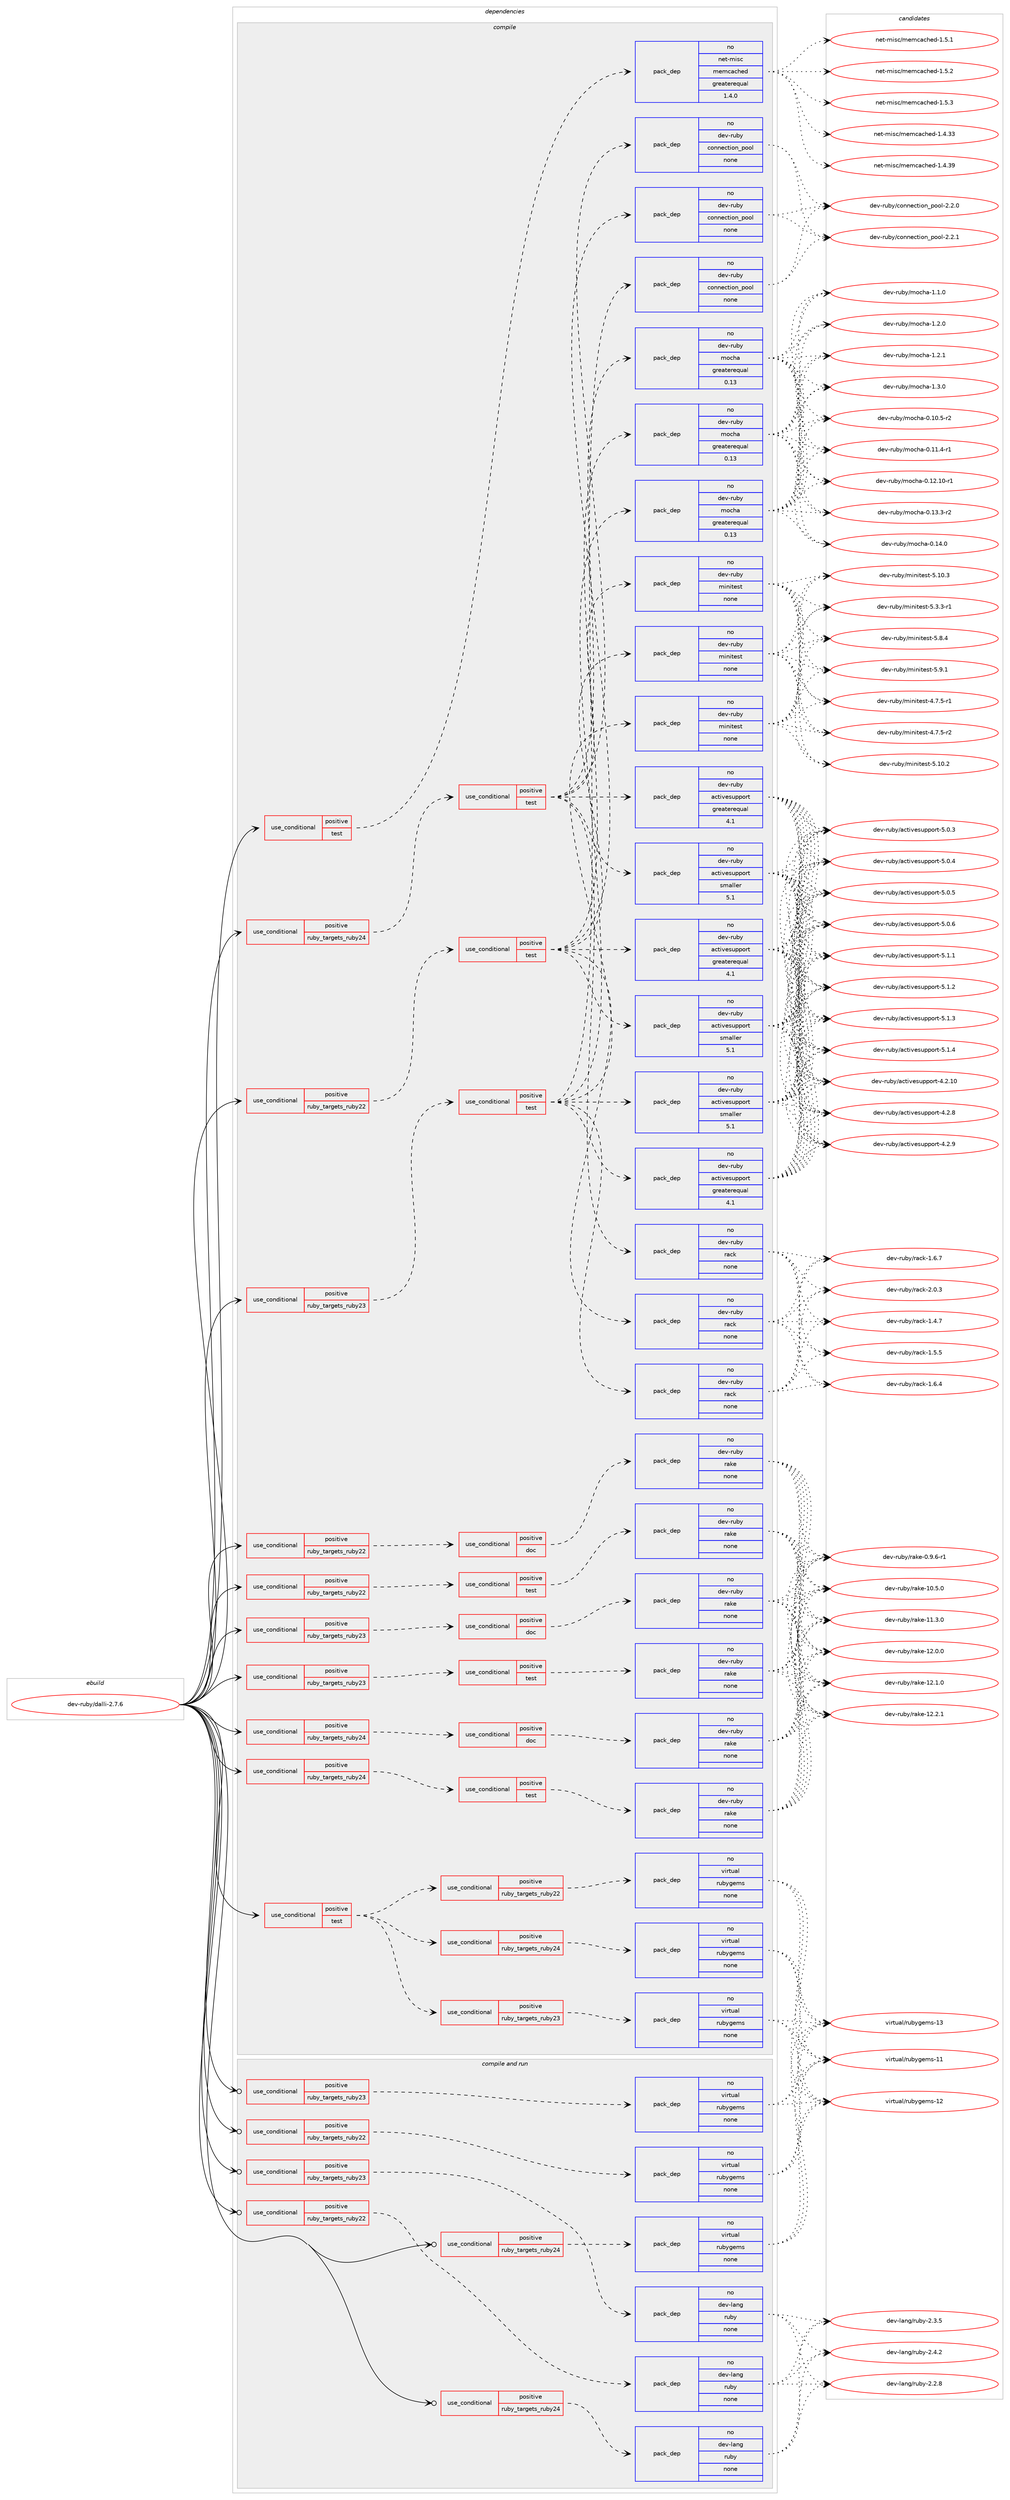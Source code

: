digraph prolog {

# *************
# Graph options
# *************

newrank=true;
concentrate=true;
compound=true;
graph [rankdir=LR,fontname=Helvetica,fontsize=10,ranksep=1.5];#, ranksep=2.5, nodesep=0.2];
edge  [arrowhead=vee];
node  [fontname=Helvetica,fontsize=10];

# **********
# The ebuild
# **********

subgraph cluster_leftcol {
color=gray;
rank=same;
label=<<i>ebuild</i>>;
id [label="dev-ruby/dalli-2.7.6", color=red, width=4, href="../dev-ruby/dalli-2.7.6.svg"];
}

# ****************
# The dependencies
# ****************

subgraph cluster_midcol {
color=gray;
label=<<i>dependencies</i>>;
subgraph cluster_compile {
fillcolor="#eeeeee";
style=filled;
label=<<i>compile</i>>;
subgraph cond55358 {
dependency235362 [label=<<TABLE BORDER="0" CELLBORDER="1" CELLSPACING="0" CELLPADDING="4"><TR><TD ROWSPAN="3" CELLPADDING="10">use_conditional</TD></TR><TR><TD>positive</TD></TR><TR><TD>ruby_targets_ruby22</TD></TR></TABLE>>, shape=none, color=red];
subgraph cond55359 {
dependency235363 [label=<<TABLE BORDER="0" CELLBORDER="1" CELLSPACING="0" CELLPADDING="4"><TR><TD ROWSPAN="3" CELLPADDING="10">use_conditional</TD></TR><TR><TD>positive</TD></TR><TR><TD>doc</TD></TR></TABLE>>, shape=none, color=red];
subgraph pack175930 {
dependency235364 [label=<<TABLE BORDER="0" CELLBORDER="1" CELLSPACING="0" CELLPADDING="4" WIDTH="220"><TR><TD ROWSPAN="6" CELLPADDING="30">pack_dep</TD></TR><TR><TD WIDTH="110">no</TD></TR><TR><TD>dev-ruby</TD></TR><TR><TD>rake</TD></TR><TR><TD>none</TD></TR><TR><TD></TD></TR></TABLE>>, shape=none, color=blue];
}
dependency235363:e -> dependency235364:w [weight=20,style="dashed",arrowhead="vee"];
}
dependency235362:e -> dependency235363:w [weight=20,style="dashed",arrowhead="vee"];
}
id:e -> dependency235362:w [weight=20,style="solid",arrowhead="vee"];
subgraph cond55360 {
dependency235365 [label=<<TABLE BORDER="0" CELLBORDER="1" CELLSPACING="0" CELLPADDING="4"><TR><TD ROWSPAN="3" CELLPADDING="10">use_conditional</TD></TR><TR><TD>positive</TD></TR><TR><TD>ruby_targets_ruby22</TD></TR></TABLE>>, shape=none, color=red];
subgraph cond55361 {
dependency235366 [label=<<TABLE BORDER="0" CELLBORDER="1" CELLSPACING="0" CELLPADDING="4"><TR><TD ROWSPAN="3" CELLPADDING="10">use_conditional</TD></TR><TR><TD>positive</TD></TR><TR><TD>test</TD></TR></TABLE>>, shape=none, color=red];
subgraph pack175931 {
dependency235367 [label=<<TABLE BORDER="0" CELLBORDER="1" CELLSPACING="0" CELLPADDING="4" WIDTH="220"><TR><TD ROWSPAN="6" CELLPADDING="30">pack_dep</TD></TR><TR><TD WIDTH="110">no</TD></TR><TR><TD>dev-ruby</TD></TR><TR><TD>minitest</TD></TR><TR><TD>none</TD></TR><TR><TD></TD></TR></TABLE>>, shape=none, color=blue];
}
dependency235366:e -> dependency235367:w [weight=20,style="dashed",arrowhead="vee"];
subgraph pack175932 {
dependency235368 [label=<<TABLE BORDER="0" CELLBORDER="1" CELLSPACING="0" CELLPADDING="4" WIDTH="220"><TR><TD ROWSPAN="6" CELLPADDING="30">pack_dep</TD></TR><TR><TD WIDTH="110">no</TD></TR><TR><TD>dev-ruby</TD></TR><TR><TD>mocha</TD></TR><TR><TD>greaterequal</TD></TR><TR><TD>0.13</TD></TR></TABLE>>, shape=none, color=blue];
}
dependency235366:e -> dependency235368:w [weight=20,style="dashed",arrowhead="vee"];
subgraph pack175933 {
dependency235369 [label=<<TABLE BORDER="0" CELLBORDER="1" CELLSPACING="0" CELLPADDING="4" WIDTH="220"><TR><TD ROWSPAN="6" CELLPADDING="30">pack_dep</TD></TR><TR><TD WIDTH="110">no</TD></TR><TR><TD>dev-ruby</TD></TR><TR><TD>rack</TD></TR><TR><TD>none</TD></TR><TR><TD></TD></TR></TABLE>>, shape=none, color=blue];
}
dependency235366:e -> dependency235369:w [weight=20,style="dashed",arrowhead="vee"];
subgraph pack175934 {
dependency235370 [label=<<TABLE BORDER="0" CELLBORDER="1" CELLSPACING="0" CELLPADDING="4" WIDTH="220"><TR><TD ROWSPAN="6" CELLPADDING="30">pack_dep</TD></TR><TR><TD WIDTH="110">no</TD></TR><TR><TD>dev-ruby</TD></TR><TR><TD>activesupport</TD></TR><TR><TD>greaterequal</TD></TR><TR><TD>4.1</TD></TR></TABLE>>, shape=none, color=blue];
}
dependency235366:e -> dependency235370:w [weight=20,style="dashed",arrowhead="vee"];
subgraph pack175935 {
dependency235371 [label=<<TABLE BORDER="0" CELLBORDER="1" CELLSPACING="0" CELLPADDING="4" WIDTH="220"><TR><TD ROWSPAN="6" CELLPADDING="30">pack_dep</TD></TR><TR><TD WIDTH="110">no</TD></TR><TR><TD>dev-ruby</TD></TR><TR><TD>activesupport</TD></TR><TR><TD>smaller</TD></TR><TR><TD>5.1</TD></TR></TABLE>>, shape=none, color=blue];
}
dependency235366:e -> dependency235371:w [weight=20,style="dashed",arrowhead="vee"];
subgraph pack175936 {
dependency235372 [label=<<TABLE BORDER="0" CELLBORDER="1" CELLSPACING="0" CELLPADDING="4" WIDTH="220"><TR><TD ROWSPAN="6" CELLPADDING="30">pack_dep</TD></TR><TR><TD WIDTH="110">no</TD></TR><TR><TD>dev-ruby</TD></TR><TR><TD>connection_pool</TD></TR><TR><TD>none</TD></TR><TR><TD></TD></TR></TABLE>>, shape=none, color=blue];
}
dependency235366:e -> dependency235372:w [weight=20,style="dashed",arrowhead="vee"];
}
dependency235365:e -> dependency235366:w [weight=20,style="dashed",arrowhead="vee"];
}
id:e -> dependency235365:w [weight=20,style="solid",arrowhead="vee"];
subgraph cond55362 {
dependency235373 [label=<<TABLE BORDER="0" CELLBORDER="1" CELLSPACING="0" CELLPADDING="4"><TR><TD ROWSPAN="3" CELLPADDING="10">use_conditional</TD></TR><TR><TD>positive</TD></TR><TR><TD>ruby_targets_ruby22</TD></TR></TABLE>>, shape=none, color=red];
subgraph cond55363 {
dependency235374 [label=<<TABLE BORDER="0" CELLBORDER="1" CELLSPACING="0" CELLPADDING="4"><TR><TD ROWSPAN="3" CELLPADDING="10">use_conditional</TD></TR><TR><TD>positive</TD></TR><TR><TD>test</TD></TR></TABLE>>, shape=none, color=red];
subgraph pack175937 {
dependency235375 [label=<<TABLE BORDER="0" CELLBORDER="1" CELLSPACING="0" CELLPADDING="4" WIDTH="220"><TR><TD ROWSPAN="6" CELLPADDING="30">pack_dep</TD></TR><TR><TD WIDTH="110">no</TD></TR><TR><TD>dev-ruby</TD></TR><TR><TD>rake</TD></TR><TR><TD>none</TD></TR><TR><TD></TD></TR></TABLE>>, shape=none, color=blue];
}
dependency235374:e -> dependency235375:w [weight=20,style="dashed",arrowhead="vee"];
}
dependency235373:e -> dependency235374:w [weight=20,style="dashed",arrowhead="vee"];
}
id:e -> dependency235373:w [weight=20,style="solid",arrowhead="vee"];
subgraph cond55364 {
dependency235376 [label=<<TABLE BORDER="0" CELLBORDER="1" CELLSPACING="0" CELLPADDING="4"><TR><TD ROWSPAN="3" CELLPADDING="10">use_conditional</TD></TR><TR><TD>positive</TD></TR><TR><TD>ruby_targets_ruby23</TD></TR></TABLE>>, shape=none, color=red];
subgraph cond55365 {
dependency235377 [label=<<TABLE BORDER="0" CELLBORDER="1" CELLSPACING="0" CELLPADDING="4"><TR><TD ROWSPAN="3" CELLPADDING="10">use_conditional</TD></TR><TR><TD>positive</TD></TR><TR><TD>doc</TD></TR></TABLE>>, shape=none, color=red];
subgraph pack175938 {
dependency235378 [label=<<TABLE BORDER="0" CELLBORDER="1" CELLSPACING="0" CELLPADDING="4" WIDTH="220"><TR><TD ROWSPAN="6" CELLPADDING="30">pack_dep</TD></TR><TR><TD WIDTH="110">no</TD></TR><TR><TD>dev-ruby</TD></TR><TR><TD>rake</TD></TR><TR><TD>none</TD></TR><TR><TD></TD></TR></TABLE>>, shape=none, color=blue];
}
dependency235377:e -> dependency235378:w [weight=20,style="dashed",arrowhead="vee"];
}
dependency235376:e -> dependency235377:w [weight=20,style="dashed",arrowhead="vee"];
}
id:e -> dependency235376:w [weight=20,style="solid",arrowhead="vee"];
subgraph cond55366 {
dependency235379 [label=<<TABLE BORDER="0" CELLBORDER="1" CELLSPACING="0" CELLPADDING="4"><TR><TD ROWSPAN="3" CELLPADDING="10">use_conditional</TD></TR><TR><TD>positive</TD></TR><TR><TD>ruby_targets_ruby23</TD></TR></TABLE>>, shape=none, color=red];
subgraph cond55367 {
dependency235380 [label=<<TABLE BORDER="0" CELLBORDER="1" CELLSPACING="0" CELLPADDING="4"><TR><TD ROWSPAN="3" CELLPADDING="10">use_conditional</TD></TR><TR><TD>positive</TD></TR><TR><TD>test</TD></TR></TABLE>>, shape=none, color=red];
subgraph pack175939 {
dependency235381 [label=<<TABLE BORDER="0" CELLBORDER="1" CELLSPACING="0" CELLPADDING="4" WIDTH="220"><TR><TD ROWSPAN="6" CELLPADDING="30">pack_dep</TD></TR><TR><TD WIDTH="110">no</TD></TR><TR><TD>dev-ruby</TD></TR><TR><TD>minitest</TD></TR><TR><TD>none</TD></TR><TR><TD></TD></TR></TABLE>>, shape=none, color=blue];
}
dependency235380:e -> dependency235381:w [weight=20,style="dashed",arrowhead="vee"];
subgraph pack175940 {
dependency235382 [label=<<TABLE BORDER="0" CELLBORDER="1" CELLSPACING="0" CELLPADDING="4" WIDTH="220"><TR><TD ROWSPAN="6" CELLPADDING="30">pack_dep</TD></TR><TR><TD WIDTH="110">no</TD></TR><TR><TD>dev-ruby</TD></TR><TR><TD>mocha</TD></TR><TR><TD>greaterequal</TD></TR><TR><TD>0.13</TD></TR></TABLE>>, shape=none, color=blue];
}
dependency235380:e -> dependency235382:w [weight=20,style="dashed",arrowhead="vee"];
subgraph pack175941 {
dependency235383 [label=<<TABLE BORDER="0" CELLBORDER="1" CELLSPACING="0" CELLPADDING="4" WIDTH="220"><TR><TD ROWSPAN="6" CELLPADDING="30">pack_dep</TD></TR><TR><TD WIDTH="110">no</TD></TR><TR><TD>dev-ruby</TD></TR><TR><TD>rack</TD></TR><TR><TD>none</TD></TR><TR><TD></TD></TR></TABLE>>, shape=none, color=blue];
}
dependency235380:e -> dependency235383:w [weight=20,style="dashed",arrowhead="vee"];
subgraph pack175942 {
dependency235384 [label=<<TABLE BORDER="0" CELLBORDER="1" CELLSPACING="0" CELLPADDING="4" WIDTH="220"><TR><TD ROWSPAN="6" CELLPADDING="30">pack_dep</TD></TR><TR><TD WIDTH="110">no</TD></TR><TR><TD>dev-ruby</TD></TR><TR><TD>activesupport</TD></TR><TR><TD>greaterequal</TD></TR><TR><TD>4.1</TD></TR></TABLE>>, shape=none, color=blue];
}
dependency235380:e -> dependency235384:w [weight=20,style="dashed",arrowhead="vee"];
subgraph pack175943 {
dependency235385 [label=<<TABLE BORDER="0" CELLBORDER="1" CELLSPACING="0" CELLPADDING="4" WIDTH="220"><TR><TD ROWSPAN="6" CELLPADDING="30">pack_dep</TD></TR><TR><TD WIDTH="110">no</TD></TR><TR><TD>dev-ruby</TD></TR><TR><TD>activesupport</TD></TR><TR><TD>smaller</TD></TR><TR><TD>5.1</TD></TR></TABLE>>, shape=none, color=blue];
}
dependency235380:e -> dependency235385:w [weight=20,style="dashed",arrowhead="vee"];
subgraph pack175944 {
dependency235386 [label=<<TABLE BORDER="0" CELLBORDER="1" CELLSPACING="0" CELLPADDING="4" WIDTH="220"><TR><TD ROWSPAN="6" CELLPADDING="30">pack_dep</TD></TR><TR><TD WIDTH="110">no</TD></TR><TR><TD>dev-ruby</TD></TR><TR><TD>connection_pool</TD></TR><TR><TD>none</TD></TR><TR><TD></TD></TR></TABLE>>, shape=none, color=blue];
}
dependency235380:e -> dependency235386:w [weight=20,style="dashed",arrowhead="vee"];
}
dependency235379:e -> dependency235380:w [weight=20,style="dashed",arrowhead="vee"];
}
id:e -> dependency235379:w [weight=20,style="solid",arrowhead="vee"];
subgraph cond55368 {
dependency235387 [label=<<TABLE BORDER="0" CELLBORDER="1" CELLSPACING="0" CELLPADDING="4"><TR><TD ROWSPAN="3" CELLPADDING="10">use_conditional</TD></TR><TR><TD>positive</TD></TR><TR><TD>ruby_targets_ruby23</TD></TR></TABLE>>, shape=none, color=red];
subgraph cond55369 {
dependency235388 [label=<<TABLE BORDER="0" CELLBORDER="1" CELLSPACING="0" CELLPADDING="4"><TR><TD ROWSPAN="3" CELLPADDING="10">use_conditional</TD></TR><TR><TD>positive</TD></TR><TR><TD>test</TD></TR></TABLE>>, shape=none, color=red];
subgraph pack175945 {
dependency235389 [label=<<TABLE BORDER="0" CELLBORDER="1" CELLSPACING="0" CELLPADDING="4" WIDTH="220"><TR><TD ROWSPAN="6" CELLPADDING="30">pack_dep</TD></TR><TR><TD WIDTH="110">no</TD></TR><TR><TD>dev-ruby</TD></TR><TR><TD>rake</TD></TR><TR><TD>none</TD></TR><TR><TD></TD></TR></TABLE>>, shape=none, color=blue];
}
dependency235388:e -> dependency235389:w [weight=20,style="dashed",arrowhead="vee"];
}
dependency235387:e -> dependency235388:w [weight=20,style="dashed",arrowhead="vee"];
}
id:e -> dependency235387:w [weight=20,style="solid",arrowhead="vee"];
subgraph cond55370 {
dependency235390 [label=<<TABLE BORDER="0" CELLBORDER="1" CELLSPACING="0" CELLPADDING="4"><TR><TD ROWSPAN="3" CELLPADDING="10">use_conditional</TD></TR><TR><TD>positive</TD></TR><TR><TD>ruby_targets_ruby24</TD></TR></TABLE>>, shape=none, color=red];
subgraph cond55371 {
dependency235391 [label=<<TABLE BORDER="0" CELLBORDER="1" CELLSPACING="0" CELLPADDING="4"><TR><TD ROWSPAN="3" CELLPADDING="10">use_conditional</TD></TR><TR><TD>positive</TD></TR><TR><TD>doc</TD></TR></TABLE>>, shape=none, color=red];
subgraph pack175946 {
dependency235392 [label=<<TABLE BORDER="0" CELLBORDER="1" CELLSPACING="0" CELLPADDING="4" WIDTH="220"><TR><TD ROWSPAN="6" CELLPADDING="30">pack_dep</TD></TR><TR><TD WIDTH="110">no</TD></TR><TR><TD>dev-ruby</TD></TR><TR><TD>rake</TD></TR><TR><TD>none</TD></TR><TR><TD></TD></TR></TABLE>>, shape=none, color=blue];
}
dependency235391:e -> dependency235392:w [weight=20,style="dashed",arrowhead="vee"];
}
dependency235390:e -> dependency235391:w [weight=20,style="dashed",arrowhead="vee"];
}
id:e -> dependency235390:w [weight=20,style="solid",arrowhead="vee"];
subgraph cond55372 {
dependency235393 [label=<<TABLE BORDER="0" CELLBORDER="1" CELLSPACING="0" CELLPADDING="4"><TR><TD ROWSPAN="3" CELLPADDING="10">use_conditional</TD></TR><TR><TD>positive</TD></TR><TR><TD>ruby_targets_ruby24</TD></TR></TABLE>>, shape=none, color=red];
subgraph cond55373 {
dependency235394 [label=<<TABLE BORDER="0" CELLBORDER="1" CELLSPACING="0" CELLPADDING="4"><TR><TD ROWSPAN="3" CELLPADDING="10">use_conditional</TD></TR><TR><TD>positive</TD></TR><TR><TD>test</TD></TR></TABLE>>, shape=none, color=red];
subgraph pack175947 {
dependency235395 [label=<<TABLE BORDER="0" CELLBORDER="1" CELLSPACING="0" CELLPADDING="4" WIDTH="220"><TR><TD ROWSPAN="6" CELLPADDING="30">pack_dep</TD></TR><TR><TD WIDTH="110">no</TD></TR><TR><TD>dev-ruby</TD></TR><TR><TD>minitest</TD></TR><TR><TD>none</TD></TR><TR><TD></TD></TR></TABLE>>, shape=none, color=blue];
}
dependency235394:e -> dependency235395:w [weight=20,style="dashed",arrowhead="vee"];
subgraph pack175948 {
dependency235396 [label=<<TABLE BORDER="0" CELLBORDER="1" CELLSPACING="0" CELLPADDING="4" WIDTH="220"><TR><TD ROWSPAN="6" CELLPADDING="30">pack_dep</TD></TR><TR><TD WIDTH="110">no</TD></TR><TR><TD>dev-ruby</TD></TR><TR><TD>mocha</TD></TR><TR><TD>greaterequal</TD></TR><TR><TD>0.13</TD></TR></TABLE>>, shape=none, color=blue];
}
dependency235394:e -> dependency235396:w [weight=20,style="dashed",arrowhead="vee"];
subgraph pack175949 {
dependency235397 [label=<<TABLE BORDER="0" CELLBORDER="1" CELLSPACING="0" CELLPADDING="4" WIDTH="220"><TR><TD ROWSPAN="6" CELLPADDING="30">pack_dep</TD></TR><TR><TD WIDTH="110">no</TD></TR><TR><TD>dev-ruby</TD></TR><TR><TD>rack</TD></TR><TR><TD>none</TD></TR><TR><TD></TD></TR></TABLE>>, shape=none, color=blue];
}
dependency235394:e -> dependency235397:w [weight=20,style="dashed",arrowhead="vee"];
subgraph pack175950 {
dependency235398 [label=<<TABLE BORDER="0" CELLBORDER="1" CELLSPACING="0" CELLPADDING="4" WIDTH="220"><TR><TD ROWSPAN="6" CELLPADDING="30">pack_dep</TD></TR><TR><TD WIDTH="110">no</TD></TR><TR><TD>dev-ruby</TD></TR><TR><TD>activesupport</TD></TR><TR><TD>greaterequal</TD></TR><TR><TD>4.1</TD></TR></TABLE>>, shape=none, color=blue];
}
dependency235394:e -> dependency235398:w [weight=20,style="dashed",arrowhead="vee"];
subgraph pack175951 {
dependency235399 [label=<<TABLE BORDER="0" CELLBORDER="1" CELLSPACING="0" CELLPADDING="4" WIDTH="220"><TR><TD ROWSPAN="6" CELLPADDING="30">pack_dep</TD></TR><TR><TD WIDTH="110">no</TD></TR><TR><TD>dev-ruby</TD></TR><TR><TD>activesupport</TD></TR><TR><TD>smaller</TD></TR><TR><TD>5.1</TD></TR></TABLE>>, shape=none, color=blue];
}
dependency235394:e -> dependency235399:w [weight=20,style="dashed",arrowhead="vee"];
subgraph pack175952 {
dependency235400 [label=<<TABLE BORDER="0" CELLBORDER="1" CELLSPACING="0" CELLPADDING="4" WIDTH="220"><TR><TD ROWSPAN="6" CELLPADDING="30">pack_dep</TD></TR><TR><TD WIDTH="110">no</TD></TR><TR><TD>dev-ruby</TD></TR><TR><TD>connection_pool</TD></TR><TR><TD>none</TD></TR><TR><TD></TD></TR></TABLE>>, shape=none, color=blue];
}
dependency235394:e -> dependency235400:w [weight=20,style="dashed",arrowhead="vee"];
}
dependency235393:e -> dependency235394:w [weight=20,style="dashed",arrowhead="vee"];
}
id:e -> dependency235393:w [weight=20,style="solid",arrowhead="vee"];
subgraph cond55374 {
dependency235401 [label=<<TABLE BORDER="0" CELLBORDER="1" CELLSPACING="0" CELLPADDING="4"><TR><TD ROWSPAN="3" CELLPADDING="10">use_conditional</TD></TR><TR><TD>positive</TD></TR><TR><TD>ruby_targets_ruby24</TD></TR></TABLE>>, shape=none, color=red];
subgraph cond55375 {
dependency235402 [label=<<TABLE BORDER="0" CELLBORDER="1" CELLSPACING="0" CELLPADDING="4"><TR><TD ROWSPAN="3" CELLPADDING="10">use_conditional</TD></TR><TR><TD>positive</TD></TR><TR><TD>test</TD></TR></TABLE>>, shape=none, color=red];
subgraph pack175953 {
dependency235403 [label=<<TABLE BORDER="0" CELLBORDER="1" CELLSPACING="0" CELLPADDING="4" WIDTH="220"><TR><TD ROWSPAN="6" CELLPADDING="30">pack_dep</TD></TR><TR><TD WIDTH="110">no</TD></TR><TR><TD>dev-ruby</TD></TR><TR><TD>rake</TD></TR><TR><TD>none</TD></TR><TR><TD></TD></TR></TABLE>>, shape=none, color=blue];
}
dependency235402:e -> dependency235403:w [weight=20,style="dashed",arrowhead="vee"];
}
dependency235401:e -> dependency235402:w [weight=20,style="dashed",arrowhead="vee"];
}
id:e -> dependency235401:w [weight=20,style="solid",arrowhead="vee"];
subgraph cond55376 {
dependency235404 [label=<<TABLE BORDER="0" CELLBORDER="1" CELLSPACING="0" CELLPADDING="4"><TR><TD ROWSPAN="3" CELLPADDING="10">use_conditional</TD></TR><TR><TD>positive</TD></TR><TR><TD>test</TD></TR></TABLE>>, shape=none, color=red];
subgraph cond55377 {
dependency235405 [label=<<TABLE BORDER="0" CELLBORDER="1" CELLSPACING="0" CELLPADDING="4"><TR><TD ROWSPAN="3" CELLPADDING="10">use_conditional</TD></TR><TR><TD>positive</TD></TR><TR><TD>ruby_targets_ruby22</TD></TR></TABLE>>, shape=none, color=red];
subgraph pack175954 {
dependency235406 [label=<<TABLE BORDER="0" CELLBORDER="1" CELLSPACING="0" CELLPADDING="4" WIDTH="220"><TR><TD ROWSPAN="6" CELLPADDING="30">pack_dep</TD></TR><TR><TD WIDTH="110">no</TD></TR><TR><TD>virtual</TD></TR><TR><TD>rubygems</TD></TR><TR><TD>none</TD></TR><TR><TD></TD></TR></TABLE>>, shape=none, color=blue];
}
dependency235405:e -> dependency235406:w [weight=20,style="dashed",arrowhead="vee"];
}
dependency235404:e -> dependency235405:w [weight=20,style="dashed",arrowhead="vee"];
subgraph cond55378 {
dependency235407 [label=<<TABLE BORDER="0" CELLBORDER="1" CELLSPACING="0" CELLPADDING="4"><TR><TD ROWSPAN="3" CELLPADDING="10">use_conditional</TD></TR><TR><TD>positive</TD></TR><TR><TD>ruby_targets_ruby23</TD></TR></TABLE>>, shape=none, color=red];
subgraph pack175955 {
dependency235408 [label=<<TABLE BORDER="0" CELLBORDER="1" CELLSPACING="0" CELLPADDING="4" WIDTH="220"><TR><TD ROWSPAN="6" CELLPADDING="30">pack_dep</TD></TR><TR><TD WIDTH="110">no</TD></TR><TR><TD>virtual</TD></TR><TR><TD>rubygems</TD></TR><TR><TD>none</TD></TR><TR><TD></TD></TR></TABLE>>, shape=none, color=blue];
}
dependency235407:e -> dependency235408:w [weight=20,style="dashed",arrowhead="vee"];
}
dependency235404:e -> dependency235407:w [weight=20,style="dashed",arrowhead="vee"];
subgraph cond55379 {
dependency235409 [label=<<TABLE BORDER="0" CELLBORDER="1" CELLSPACING="0" CELLPADDING="4"><TR><TD ROWSPAN="3" CELLPADDING="10">use_conditional</TD></TR><TR><TD>positive</TD></TR><TR><TD>ruby_targets_ruby24</TD></TR></TABLE>>, shape=none, color=red];
subgraph pack175956 {
dependency235410 [label=<<TABLE BORDER="0" CELLBORDER="1" CELLSPACING="0" CELLPADDING="4" WIDTH="220"><TR><TD ROWSPAN="6" CELLPADDING="30">pack_dep</TD></TR><TR><TD WIDTH="110">no</TD></TR><TR><TD>virtual</TD></TR><TR><TD>rubygems</TD></TR><TR><TD>none</TD></TR><TR><TD></TD></TR></TABLE>>, shape=none, color=blue];
}
dependency235409:e -> dependency235410:w [weight=20,style="dashed",arrowhead="vee"];
}
dependency235404:e -> dependency235409:w [weight=20,style="dashed",arrowhead="vee"];
}
id:e -> dependency235404:w [weight=20,style="solid",arrowhead="vee"];
subgraph cond55380 {
dependency235411 [label=<<TABLE BORDER="0" CELLBORDER="1" CELLSPACING="0" CELLPADDING="4"><TR><TD ROWSPAN="3" CELLPADDING="10">use_conditional</TD></TR><TR><TD>positive</TD></TR><TR><TD>test</TD></TR></TABLE>>, shape=none, color=red];
subgraph pack175957 {
dependency235412 [label=<<TABLE BORDER="0" CELLBORDER="1" CELLSPACING="0" CELLPADDING="4" WIDTH="220"><TR><TD ROWSPAN="6" CELLPADDING="30">pack_dep</TD></TR><TR><TD WIDTH="110">no</TD></TR><TR><TD>net-misc</TD></TR><TR><TD>memcached</TD></TR><TR><TD>greaterequal</TD></TR><TR><TD>1.4.0</TD></TR></TABLE>>, shape=none, color=blue];
}
dependency235411:e -> dependency235412:w [weight=20,style="dashed",arrowhead="vee"];
}
id:e -> dependency235411:w [weight=20,style="solid",arrowhead="vee"];
}
subgraph cluster_compileandrun {
fillcolor="#eeeeee";
style=filled;
label=<<i>compile and run</i>>;
subgraph cond55381 {
dependency235413 [label=<<TABLE BORDER="0" CELLBORDER="1" CELLSPACING="0" CELLPADDING="4"><TR><TD ROWSPAN="3" CELLPADDING="10">use_conditional</TD></TR><TR><TD>positive</TD></TR><TR><TD>ruby_targets_ruby22</TD></TR></TABLE>>, shape=none, color=red];
subgraph pack175958 {
dependency235414 [label=<<TABLE BORDER="0" CELLBORDER="1" CELLSPACING="0" CELLPADDING="4" WIDTH="220"><TR><TD ROWSPAN="6" CELLPADDING="30">pack_dep</TD></TR><TR><TD WIDTH="110">no</TD></TR><TR><TD>dev-lang</TD></TR><TR><TD>ruby</TD></TR><TR><TD>none</TD></TR><TR><TD></TD></TR></TABLE>>, shape=none, color=blue];
}
dependency235413:e -> dependency235414:w [weight=20,style="dashed",arrowhead="vee"];
}
id:e -> dependency235413:w [weight=20,style="solid",arrowhead="odotvee"];
subgraph cond55382 {
dependency235415 [label=<<TABLE BORDER="0" CELLBORDER="1" CELLSPACING="0" CELLPADDING="4"><TR><TD ROWSPAN="3" CELLPADDING="10">use_conditional</TD></TR><TR><TD>positive</TD></TR><TR><TD>ruby_targets_ruby22</TD></TR></TABLE>>, shape=none, color=red];
subgraph pack175959 {
dependency235416 [label=<<TABLE BORDER="0" CELLBORDER="1" CELLSPACING="0" CELLPADDING="4" WIDTH="220"><TR><TD ROWSPAN="6" CELLPADDING="30">pack_dep</TD></TR><TR><TD WIDTH="110">no</TD></TR><TR><TD>virtual</TD></TR><TR><TD>rubygems</TD></TR><TR><TD>none</TD></TR><TR><TD></TD></TR></TABLE>>, shape=none, color=blue];
}
dependency235415:e -> dependency235416:w [weight=20,style="dashed",arrowhead="vee"];
}
id:e -> dependency235415:w [weight=20,style="solid",arrowhead="odotvee"];
subgraph cond55383 {
dependency235417 [label=<<TABLE BORDER="0" CELLBORDER="1" CELLSPACING="0" CELLPADDING="4"><TR><TD ROWSPAN="3" CELLPADDING="10">use_conditional</TD></TR><TR><TD>positive</TD></TR><TR><TD>ruby_targets_ruby23</TD></TR></TABLE>>, shape=none, color=red];
subgraph pack175960 {
dependency235418 [label=<<TABLE BORDER="0" CELLBORDER="1" CELLSPACING="0" CELLPADDING="4" WIDTH="220"><TR><TD ROWSPAN="6" CELLPADDING="30">pack_dep</TD></TR><TR><TD WIDTH="110">no</TD></TR><TR><TD>dev-lang</TD></TR><TR><TD>ruby</TD></TR><TR><TD>none</TD></TR><TR><TD></TD></TR></TABLE>>, shape=none, color=blue];
}
dependency235417:e -> dependency235418:w [weight=20,style="dashed",arrowhead="vee"];
}
id:e -> dependency235417:w [weight=20,style="solid",arrowhead="odotvee"];
subgraph cond55384 {
dependency235419 [label=<<TABLE BORDER="0" CELLBORDER="1" CELLSPACING="0" CELLPADDING="4"><TR><TD ROWSPAN="3" CELLPADDING="10">use_conditional</TD></TR><TR><TD>positive</TD></TR><TR><TD>ruby_targets_ruby23</TD></TR></TABLE>>, shape=none, color=red];
subgraph pack175961 {
dependency235420 [label=<<TABLE BORDER="0" CELLBORDER="1" CELLSPACING="0" CELLPADDING="4" WIDTH="220"><TR><TD ROWSPAN="6" CELLPADDING="30">pack_dep</TD></TR><TR><TD WIDTH="110">no</TD></TR><TR><TD>virtual</TD></TR><TR><TD>rubygems</TD></TR><TR><TD>none</TD></TR><TR><TD></TD></TR></TABLE>>, shape=none, color=blue];
}
dependency235419:e -> dependency235420:w [weight=20,style="dashed",arrowhead="vee"];
}
id:e -> dependency235419:w [weight=20,style="solid",arrowhead="odotvee"];
subgraph cond55385 {
dependency235421 [label=<<TABLE BORDER="0" CELLBORDER="1" CELLSPACING="0" CELLPADDING="4"><TR><TD ROWSPAN="3" CELLPADDING="10">use_conditional</TD></TR><TR><TD>positive</TD></TR><TR><TD>ruby_targets_ruby24</TD></TR></TABLE>>, shape=none, color=red];
subgraph pack175962 {
dependency235422 [label=<<TABLE BORDER="0" CELLBORDER="1" CELLSPACING="0" CELLPADDING="4" WIDTH="220"><TR><TD ROWSPAN="6" CELLPADDING="30">pack_dep</TD></TR><TR><TD WIDTH="110">no</TD></TR><TR><TD>dev-lang</TD></TR><TR><TD>ruby</TD></TR><TR><TD>none</TD></TR><TR><TD></TD></TR></TABLE>>, shape=none, color=blue];
}
dependency235421:e -> dependency235422:w [weight=20,style="dashed",arrowhead="vee"];
}
id:e -> dependency235421:w [weight=20,style="solid",arrowhead="odotvee"];
subgraph cond55386 {
dependency235423 [label=<<TABLE BORDER="0" CELLBORDER="1" CELLSPACING="0" CELLPADDING="4"><TR><TD ROWSPAN="3" CELLPADDING="10">use_conditional</TD></TR><TR><TD>positive</TD></TR><TR><TD>ruby_targets_ruby24</TD></TR></TABLE>>, shape=none, color=red];
subgraph pack175963 {
dependency235424 [label=<<TABLE BORDER="0" CELLBORDER="1" CELLSPACING="0" CELLPADDING="4" WIDTH="220"><TR><TD ROWSPAN="6" CELLPADDING="30">pack_dep</TD></TR><TR><TD WIDTH="110">no</TD></TR><TR><TD>virtual</TD></TR><TR><TD>rubygems</TD></TR><TR><TD>none</TD></TR><TR><TD></TD></TR></TABLE>>, shape=none, color=blue];
}
dependency235423:e -> dependency235424:w [weight=20,style="dashed",arrowhead="vee"];
}
id:e -> dependency235423:w [weight=20,style="solid",arrowhead="odotvee"];
}
subgraph cluster_run {
fillcolor="#eeeeee";
style=filled;
label=<<i>run</i>>;
}
}

# **************
# The candidates
# **************

subgraph cluster_choices {
rank=same;
color=gray;
label=<<i>candidates</i>>;

subgraph choice175930 {
color=black;
nodesep=1;
choice100101118451141179812147114971071014548465746544511449 [label="dev-ruby/rake-0.9.6-r1", color=red, width=4,href="../dev-ruby/rake-0.9.6-r1.svg"];
choice1001011184511411798121471149710710145494846534648 [label="dev-ruby/rake-10.5.0", color=red, width=4,href="../dev-ruby/rake-10.5.0.svg"];
choice1001011184511411798121471149710710145494946514648 [label="dev-ruby/rake-11.3.0", color=red, width=4,href="../dev-ruby/rake-11.3.0.svg"];
choice1001011184511411798121471149710710145495046484648 [label="dev-ruby/rake-12.0.0", color=red, width=4,href="../dev-ruby/rake-12.0.0.svg"];
choice1001011184511411798121471149710710145495046494648 [label="dev-ruby/rake-12.1.0", color=red, width=4,href="../dev-ruby/rake-12.1.0.svg"];
choice1001011184511411798121471149710710145495046504649 [label="dev-ruby/rake-12.2.1", color=red, width=4,href="../dev-ruby/rake-12.2.1.svg"];
dependency235364:e -> choice100101118451141179812147114971071014548465746544511449:w [style=dotted,weight="100"];
dependency235364:e -> choice1001011184511411798121471149710710145494846534648:w [style=dotted,weight="100"];
dependency235364:e -> choice1001011184511411798121471149710710145494946514648:w [style=dotted,weight="100"];
dependency235364:e -> choice1001011184511411798121471149710710145495046484648:w [style=dotted,weight="100"];
dependency235364:e -> choice1001011184511411798121471149710710145495046494648:w [style=dotted,weight="100"];
dependency235364:e -> choice1001011184511411798121471149710710145495046504649:w [style=dotted,weight="100"];
}
subgraph choice175931 {
color=black;
nodesep=1;
choice1001011184511411798121471091051101051161011151164552465546534511449 [label="dev-ruby/minitest-4.7.5-r1", color=red, width=4,href="../dev-ruby/minitest-4.7.5-r1.svg"];
choice1001011184511411798121471091051101051161011151164552465546534511450 [label="dev-ruby/minitest-4.7.5-r2", color=red, width=4,href="../dev-ruby/minitest-4.7.5-r2.svg"];
choice10010111845114117981214710910511010511610111511645534649484650 [label="dev-ruby/minitest-5.10.2", color=red, width=4,href="../dev-ruby/minitest-5.10.2.svg"];
choice10010111845114117981214710910511010511610111511645534649484651 [label="dev-ruby/minitest-5.10.3", color=red, width=4,href="../dev-ruby/minitest-5.10.3.svg"];
choice1001011184511411798121471091051101051161011151164553465146514511449 [label="dev-ruby/minitest-5.3.3-r1", color=red, width=4,href="../dev-ruby/minitest-5.3.3-r1.svg"];
choice100101118451141179812147109105110105116101115116455346564652 [label="dev-ruby/minitest-5.8.4", color=red, width=4,href="../dev-ruby/minitest-5.8.4.svg"];
choice100101118451141179812147109105110105116101115116455346574649 [label="dev-ruby/minitest-5.9.1", color=red, width=4,href="../dev-ruby/minitest-5.9.1.svg"];
dependency235367:e -> choice1001011184511411798121471091051101051161011151164552465546534511449:w [style=dotted,weight="100"];
dependency235367:e -> choice1001011184511411798121471091051101051161011151164552465546534511450:w [style=dotted,weight="100"];
dependency235367:e -> choice10010111845114117981214710910511010511610111511645534649484650:w [style=dotted,weight="100"];
dependency235367:e -> choice10010111845114117981214710910511010511610111511645534649484651:w [style=dotted,weight="100"];
dependency235367:e -> choice1001011184511411798121471091051101051161011151164553465146514511449:w [style=dotted,weight="100"];
dependency235367:e -> choice100101118451141179812147109105110105116101115116455346564652:w [style=dotted,weight="100"];
dependency235367:e -> choice100101118451141179812147109105110105116101115116455346574649:w [style=dotted,weight="100"];
}
subgraph choice175932 {
color=black;
nodesep=1;
choice1001011184511411798121471091119910497454846494846534511450 [label="dev-ruby/mocha-0.10.5-r2", color=red, width=4,href="../dev-ruby/mocha-0.10.5-r2.svg"];
choice1001011184511411798121471091119910497454846494946524511449 [label="dev-ruby/mocha-0.11.4-r1", color=red, width=4,href="../dev-ruby/mocha-0.11.4-r1.svg"];
choice100101118451141179812147109111991049745484649504649484511449 [label="dev-ruby/mocha-0.12.10-r1", color=red, width=4,href="../dev-ruby/mocha-0.12.10-r1.svg"];
choice1001011184511411798121471091119910497454846495146514511450 [label="dev-ruby/mocha-0.13.3-r2", color=red, width=4,href="../dev-ruby/mocha-0.13.3-r2.svg"];
choice100101118451141179812147109111991049745484649524648 [label="dev-ruby/mocha-0.14.0", color=red, width=4,href="../dev-ruby/mocha-0.14.0.svg"];
choice1001011184511411798121471091119910497454946494648 [label="dev-ruby/mocha-1.1.0", color=red, width=4,href="../dev-ruby/mocha-1.1.0.svg"];
choice1001011184511411798121471091119910497454946504648 [label="dev-ruby/mocha-1.2.0", color=red, width=4,href="../dev-ruby/mocha-1.2.0.svg"];
choice1001011184511411798121471091119910497454946504649 [label="dev-ruby/mocha-1.2.1", color=red, width=4,href="../dev-ruby/mocha-1.2.1.svg"];
choice1001011184511411798121471091119910497454946514648 [label="dev-ruby/mocha-1.3.0", color=red, width=4,href="../dev-ruby/mocha-1.3.0.svg"];
dependency235368:e -> choice1001011184511411798121471091119910497454846494846534511450:w [style=dotted,weight="100"];
dependency235368:e -> choice1001011184511411798121471091119910497454846494946524511449:w [style=dotted,weight="100"];
dependency235368:e -> choice100101118451141179812147109111991049745484649504649484511449:w [style=dotted,weight="100"];
dependency235368:e -> choice1001011184511411798121471091119910497454846495146514511450:w [style=dotted,weight="100"];
dependency235368:e -> choice100101118451141179812147109111991049745484649524648:w [style=dotted,weight="100"];
dependency235368:e -> choice1001011184511411798121471091119910497454946494648:w [style=dotted,weight="100"];
dependency235368:e -> choice1001011184511411798121471091119910497454946504648:w [style=dotted,weight="100"];
dependency235368:e -> choice1001011184511411798121471091119910497454946504649:w [style=dotted,weight="100"];
dependency235368:e -> choice1001011184511411798121471091119910497454946514648:w [style=dotted,weight="100"];
}
subgraph choice175933 {
color=black;
nodesep=1;
choice1001011184511411798121471149799107454946524655 [label="dev-ruby/rack-1.4.7", color=red, width=4,href="../dev-ruby/rack-1.4.7.svg"];
choice1001011184511411798121471149799107454946534653 [label="dev-ruby/rack-1.5.5", color=red, width=4,href="../dev-ruby/rack-1.5.5.svg"];
choice1001011184511411798121471149799107454946544652 [label="dev-ruby/rack-1.6.4", color=red, width=4,href="../dev-ruby/rack-1.6.4.svg"];
choice1001011184511411798121471149799107454946544655 [label="dev-ruby/rack-1.6.7", color=red, width=4,href="../dev-ruby/rack-1.6.7.svg"];
choice1001011184511411798121471149799107455046484651 [label="dev-ruby/rack-2.0.3", color=red, width=4,href="../dev-ruby/rack-2.0.3.svg"];
dependency235369:e -> choice1001011184511411798121471149799107454946524655:w [style=dotted,weight="100"];
dependency235369:e -> choice1001011184511411798121471149799107454946534653:w [style=dotted,weight="100"];
dependency235369:e -> choice1001011184511411798121471149799107454946544652:w [style=dotted,weight="100"];
dependency235369:e -> choice1001011184511411798121471149799107454946544655:w [style=dotted,weight="100"];
dependency235369:e -> choice1001011184511411798121471149799107455046484651:w [style=dotted,weight="100"];
}
subgraph choice175934 {
color=black;
nodesep=1;
choice100101118451141179812147979911610511810111511711211211111411645524650464948 [label="dev-ruby/activesupport-4.2.10", color=red, width=4,href="../dev-ruby/activesupport-4.2.10.svg"];
choice1001011184511411798121479799116105118101115117112112111114116455246504656 [label="dev-ruby/activesupport-4.2.8", color=red, width=4,href="../dev-ruby/activesupport-4.2.8.svg"];
choice1001011184511411798121479799116105118101115117112112111114116455246504657 [label="dev-ruby/activesupport-4.2.9", color=red, width=4,href="../dev-ruby/activesupport-4.2.9.svg"];
choice1001011184511411798121479799116105118101115117112112111114116455346484651 [label="dev-ruby/activesupport-5.0.3", color=red, width=4,href="../dev-ruby/activesupport-5.0.3.svg"];
choice1001011184511411798121479799116105118101115117112112111114116455346484652 [label="dev-ruby/activesupport-5.0.4", color=red, width=4,href="../dev-ruby/activesupport-5.0.4.svg"];
choice1001011184511411798121479799116105118101115117112112111114116455346484653 [label="dev-ruby/activesupport-5.0.5", color=red, width=4,href="../dev-ruby/activesupport-5.0.5.svg"];
choice1001011184511411798121479799116105118101115117112112111114116455346484654 [label="dev-ruby/activesupport-5.0.6", color=red, width=4,href="../dev-ruby/activesupport-5.0.6.svg"];
choice1001011184511411798121479799116105118101115117112112111114116455346494649 [label="dev-ruby/activesupport-5.1.1", color=red, width=4,href="../dev-ruby/activesupport-5.1.1.svg"];
choice1001011184511411798121479799116105118101115117112112111114116455346494650 [label="dev-ruby/activesupport-5.1.2", color=red, width=4,href="../dev-ruby/activesupport-5.1.2.svg"];
choice1001011184511411798121479799116105118101115117112112111114116455346494651 [label="dev-ruby/activesupport-5.1.3", color=red, width=4,href="../dev-ruby/activesupport-5.1.3.svg"];
choice1001011184511411798121479799116105118101115117112112111114116455346494652 [label="dev-ruby/activesupport-5.1.4", color=red, width=4,href="../dev-ruby/activesupport-5.1.4.svg"];
dependency235370:e -> choice100101118451141179812147979911610511810111511711211211111411645524650464948:w [style=dotted,weight="100"];
dependency235370:e -> choice1001011184511411798121479799116105118101115117112112111114116455246504656:w [style=dotted,weight="100"];
dependency235370:e -> choice1001011184511411798121479799116105118101115117112112111114116455246504657:w [style=dotted,weight="100"];
dependency235370:e -> choice1001011184511411798121479799116105118101115117112112111114116455346484651:w [style=dotted,weight="100"];
dependency235370:e -> choice1001011184511411798121479799116105118101115117112112111114116455346484652:w [style=dotted,weight="100"];
dependency235370:e -> choice1001011184511411798121479799116105118101115117112112111114116455346484653:w [style=dotted,weight="100"];
dependency235370:e -> choice1001011184511411798121479799116105118101115117112112111114116455346484654:w [style=dotted,weight="100"];
dependency235370:e -> choice1001011184511411798121479799116105118101115117112112111114116455346494649:w [style=dotted,weight="100"];
dependency235370:e -> choice1001011184511411798121479799116105118101115117112112111114116455346494650:w [style=dotted,weight="100"];
dependency235370:e -> choice1001011184511411798121479799116105118101115117112112111114116455346494651:w [style=dotted,weight="100"];
dependency235370:e -> choice1001011184511411798121479799116105118101115117112112111114116455346494652:w [style=dotted,weight="100"];
}
subgraph choice175935 {
color=black;
nodesep=1;
choice100101118451141179812147979911610511810111511711211211111411645524650464948 [label="dev-ruby/activesupport-4.2.10", color=red, width=4,href="../dev-ruby/activesupport-4.2.10.svg"];
choice1001011184511411798121479799116105118101115117112112111114116455246504656 [label="dev-ruby/activesupport-4.2.8", color=red, width=4,href="../dev-ruby/activesupport-4.2.8.svg"];
choice1001011184511411798121479799116105118101115117112112111114116455246504657 [label="dev-ruby/activesupport-4.2.9", color=red, width=4,href="../dev-ruby/activesupport-4.2.9.svg"];
choice1001011184511411798121479799116105118101115117112112111114116455346484651 [label="dev-ruby/activesupport-5.0.3", color=red, width=4,href="../dev-ruby/activesupport-5.0.3.svg"];
choice1001011184511411798121479799116105118101115117112112111114116455346484652 [label="dev-ruby/activesupport-5.0.4", color=red, width=4,href="../dev-ruby/activesupport-5.0.4.svg"];
choice1001011184511411798121479799116105118101115117112112111114116455346484653 [label="dev-ruby/activesupport-5.0.5", color=red, width=4,href="../dev-ruby/activesupport-5.0.5.svg"];
choice1001011184511411798121479799116105118101115117112112111114116455346484654 [label="dev-ruby/activesupport-5.0.6", color=red, width=4,href="../dev-ruby/activesupport-5.0.6.svg"];
choice1001011184511411798121479799116105118101115117112112111114116455346494649 [label="dev-ruby/activesupport-5.1.1", color=red, width=4,href="../dev-ruby/activesupport-5.1.1.svg"];
choice1001011184511411798121479799116105118101115117112112111114116455346494650 [label="dev-ruby/activesupport-5.1.2", color=red, width=4,href="../dev-ruby/activesupport-5.1.2.svg"];
choice1001011184511411798121479799116105118101115117112112111114116455346494651 [label="dev-ruby/activesupport-5.1.3", color=red, width=4,href="../dev-ruby/activesupport-5.1.3.svg"];
choice1001011184511411798121479799116105118101115117112112111114116455346494652 [label="dev-ruby/activesupport-5.1.4", color=red, width=4,href="../dev-ruby/activesupport-5.1.4.svg"];
dependency235371:e -> choice100101118451141179812147979911610511810111511711211211111411645524650464948:w [style=dotted,weight="100"];
dependency235371:e -> choice1001011184511411798121479799116105118101115117112112111114116455246504656:w [style=dotted,weight="100"];
dependency235371:e -> choice1001011184511411798121479799116105118101115117112112111114116455246504657:w [style=dotted,weight="100"];
dependency235371:e -> choice1001011184511411798121479799116105118101115117112112111114116455346484651:w [style=dotted,weight="100"];
dependency235371:e -> choice1001011184511411798121479799116105118101115117112112111114116455346484652:w [style=dotted,weight="100"];
dependency235371:e -> choice1001011184511411798121479799116105118101115117112112111114116455346484653:w [style=dotted,weight="100"];
dependency235371:e -> choice1001011184511411798121479799116105118101115117112112111114116455346484654:w [style=dotted,weight="100"];
dependency235371:e -> choice1001011184511411798121479799116105118101115117112112111114116455346494649:w [style=dotted,weight="100"];
dependency235371:e -> choice1001011184511411798121479799116105118101115117112112111114116455346494650:w [style=dotted,weight="100"];
dependency235371:e -> choice1001011184511411798121479799116105118101115117112112111114116455346494651:w [style=dotted,weight="100"];
dependency235371:e -> choice1001011184511411798121479799116105118101115117112112111114116455346494652:w [style=dotted,weight="100"];
}
subgraph choice175936 {
color=black;
nodesep=1;
choice100101118451141179812147991111101101019911610511111095112111111108455046504648 [label="dev-ruby/connection_pool-2.2.0", color=red, width=4,href="../dev-ruby/connection_pool-2.2.0.svg"];
choice100101118451141179812147991111101101019911610511111095112111111108455046504649 [label="dev-ruby/connection_pool-2.2.1", color=red, width=4,href="../dev-ruby/connection_pool-2.2.1.svg"];
dependency235372:e -> choice100101118451141179812147991111101101019911610511111095112111111108455046504648:w [style=dotted,weight="100"];
dependency235372:e -> choice100101118451141179812147991111101101019911610511111095112111111108455046504649:w [style=dotted,weight="100"];
}
subgraph choice175937 {
color=black;
nodesep=1;
choice100101118451141179812147114971071014548465746544511449 [label="dev-ruby/rake-0.9.6-r1", color=red, width=4,href="../dev-ruby/rake-0.9.6-r1.svg"];
choice1001011184511411798121471149710710145494846534648 [label="dev-ruby/rake-10.5.0", color=red, width=4,href="../dev-ruby/rake-10.5.0.svg"];
choice1001011184511411798121471149710710145494946514648 [label="dev-ruby/rake-11.3.0", color=red, width=4,href="../dev-ruby/rake-11.3.0.svg"];
choice1001011184511411798121471149710710145495046484648 [label="dev-ruby/rake-12.0.0", color=red, width=4,href="../dev-ruby/rake-12.0.0.svg"];
choice1001011184511411798121471149710710145495046494648 [label="dev-ruby/rake-12.1.0", color=red, width=4,href="../dev-ruby/rake-12.1.0.svg"];
choice1001011184511411798121471149710710145495046504649 [label="dev-ruby/rake-12.2.1", color=red, width=4,href="../dev-ruby/rake-12.2.1.svg"];
dependency235375:e -> choice100101118451141179812147114971071014548465746544511449:w [style=dotted,weight="100"];
dependency235375:e -> choice1001011184511411798121471149710710145494846534648:w [style=dotted,weight="100"];
dependency235375:e -> choice1001011184511411798121471149710710145494946514648:w [style=dotted,weight="100"];
dependency235375:e -> choice1001011184511411798121471149710710145495046484648:w [style=dotted,weight="100"];
dependency235375:e -> choice1001011184511411798121471149710710145495046494648:w [style=dotted,weight="100"];
dependency235375:e -> choice1001011184511411798121471149710710145495046504649:w [style=dotted,weight="100"];
}
subgraph choice175938 {
color=black;
nodesep=1;
choice100101118451141179812147114971071014548465746544511449 [label="dev-ruby/rake-0.9.6-r1", color=red, width=4,href="../dev-ruby/rake-0.9.6-r1.svg"];
choice1001011184511411798121471149710710145494846534648 [label="dev-ruby/rake-10.5.0", color=red, width=4,href="../dev-ruby/rake-10.5.0.svg"];
choice1001011184511411798121471149710710145494946514648 [label="dev-ruby/rake-11.3.0", color=red, width=4,href="../dev-ruby/rake-11.3.0.svg"];
choice1001011184511411798121471149710710145495046484648 [label="dev-ruby/rake-12.0.0", color=red, width=4,href="../dev-ruby/rake-12.0.0.svg"];
choice1001011184511411798121471149710710145495046494648 [label="dev-ruby/rake-12.1.0", color=red, width=4,href="../dev-ruby/rake-12.1.0.svg"];
choice1001011184511411798121471149710710145495046504649 [label="dev-ruby/rake-12.2.1", color=red, width=4,href="../dev-ruby/rake-12.2.1.svg"];
dependency235378:e -> choice100101118451141179812147114971071014548465746544511449:w [style=dotted,weight="100"];
dependency235378:e -> choice1001011184511411798121471149710710145494846534648:w [style=dotted,weight="100"];
dependency235378:e -> choice1001011184511411798121471149710710145494946514648:w [style=dotted,weight="100"];
dependency235378:e -> choice1001011184511411798121471149710710145495046484648:w [style=dotted,weight="100"];
dependency235378:e -> choice1001011184511411798121471149710710145495046494648:w [style=dotted,weight="100"];
dependency235378:e -> choice1001011184511411798121471149710710145495046504649:w [style=dotted,weight="100"];
}
subgraph choice175939 {
color=black;
nodesep=1;
choice1001011184511411798121471091051101051161011151164552465546534511449 [label="dev-ruby/minitest-4.7.5-r1", color=red, width=4,href="../dev-ruby/minitest-4.7.5-r1.svg"];
choice1001011184511411798121471091051101051161011151164552465546534511450 [label="dev-ruby/minitest-4.7.5-r2", color=red, width=4,href="../dev-ruby/minitest-4.7.5-r2.svg"];
choice10010111845114117981214710910511010511610111511645534649484650 [label="dev-ruby/minitest-5.10.2", color=red, width=4,href="../dev-ruby/minitest-5.10.2.svg"];
choice10010111845114117981214710910511010511610111511645534649484651 [label="dev-ruby/minitest-5.10.3", color=red, width=4,href="../dev-ruby/minitest-5.10.3.svg"];
choice1001011184511411798121471091051101051161011151164553465146514511449 [label="dev-ruby/minitest-5.3.3-r1", color=red, width=4,href="../dev-ruby/minitest-5.3.3-r1.svg"];
choice100101118451141179812147109105110105116101115116455346564652 [label="dev-ruby/minitest-5.8.4", color=red, width=4,href="../dev-ruby/minitest-5.8.4.svg"];
choice100101118451141179812147109105110105116101115116455346574649 [label="dev-ruby/minitest-5.9.1", color=red, width=4,href="../dev-ruby/minitest-5.9.1.svg"];
dependency235381:e -> choice1001011184511411798121471091051101051161011151164552465546534511449:w [style=dotted,weight="100"];
dependency235381:e -> choice1001011184511411798121471091051101051161011151164552465546534511450:w [style=dotted,weight="100"];
dependency235381:e -> choice10010111845114117981214710910511010511610111511645534649484650:w [style=dotted,weight="100"];
dependency235381:e -> choice10010111845114117981214710910511010511610111511645534649484651:w [style=dotted,weight="100"];
dependency235381:e -> choice1001011184511411798121471091051101051161011151164553465146514511449:w [style=dotted,weight="100"];
dependency235381:e -> choice100101118451141179812147109105110105116101115116455346564652:w [style=dotted,weight="100"];
dependency235381:e -> choice100101118451141179812147109105110105116101115116455346574649:w [style=dotted,weight="100"];
}
subgraph choice175940 {
color=black;
nodesep=1;
choice1001011184511411798121471091119910497454846494846534511450 [label="dev-ruby/mocha-0.10.5-r2", color=red, width=4,href="../dev-ruby/mocha-0.10.5-r2.svg"];
choice1001011184511411798121471091119910497454846494946524511449 [label="dev-ruby/mocha-0.11.4-r1", color=red, width=4,href="../dev-ruby/mocha-0.11.4-r1.svg"];
choice100101118451141179812147109111991049745484649504649484511449 [label="dev-ruby/mocha-0.12.10-r1", color=red, width=4,href="../dev-ruby/mocha-0.12.10-r1.svg"];
choice1001011184511411798121471091119910497454846495146514511450 [label="dev-ruby/mocha-0.13.3-r2", color=red, width=4,href="../dev-ruby/mocha-0.13.3-r2.svg"];
choice100101118451141179812147109111991049745484649524648 [label="dev-ruby/mocha-0.14.0", color=red, width=4,href="../dev-ruby/mocha-0.14.0.svg"];
choice1001011184511411798121471091119910497454946494648 [label="dev-ruby/mocha-1.1.0", color=red, width=4,href="../dev-ruby/mocha-1.1.0.svg"];
choice1001011184511411798121471091119910497454946504648 [label="dev-ruby/mocha-1.2.0", color=red, width=4,href="../dev-ruby/mocha-1.2.0.svg"];
choice1001011184511411798121471091119910497454946504649 [label="dev-ruby/mocha-1.2.1", color=red, width=4,href="../dev-ruby/mocha-1.2.1.svg"];
choice1001011184511411798121471091119910497454946514648 [label="dev-ruby/mocha-1.3.0", color=red, width=4,href="../dev-ruby/mocha-1.3.0.svg"];
dependency235382:e -> choice1001011184511411798121471091119910497454846494846534511450:w [style=dotted,weight="100"];
dependency235382:e -> choice1001011184511411798121471091119910497454846494946524511449:w [style=dotted,weight="100"];
dependency235382:e -> choice100101118451141179812147109111991049745484649504649484511449:w [style=dotted,weight="100"];
dependency235382:e -> choice1001011184511411798121471091119910497454846495146514511450:w [style=dotted,weight="100"];
dependency235382:e -> choice100101118451141179812147109111991049745484649524648:w [style=dotted,weight="100"];
dependency235382:e -> choice1001011184511411798121471091119910497454946494648:w [style=dotted,weight="100"];
dependency235382:e -> choice1001011184511411798121471091119910497454946504648:w [style=dotted,weight="100"];
dependency235382:e -> choice1001011184511411798121471091119910497454946504649:w [style=dotted,weight="100"];
dependency235382:e -> choice1001011184511411798121471091119910497454946514648:w [style=dotted,weight="100"];
}
subgraph choice175941 {
color=black;
nodesep=1;
choice1001011184511411798121471149799107454946524655 [label="dev-ruby/rack-1.4.7", color=red, width=4,href="../dev-ruby/rack-1.4.7.svg"];
choice1001011184511411798121471149799107454946534653 [label="dev-ruby/rack-1.5.5", color=red, width=4,href="../dev-ruby/rack-1.5.5.svg"];
choice1001011184511411798121471149799107454946544652 [label="dev-ruby/rack-1.6.4", color=red, width=4,href="../dev-ruby/rack-1.6.4.svg"];
choice1001011184511411798121471149799107454946544655 [label="dev-ruby/rack-1.6.7", color=red, width=4,href="../dev-ruby/rack-1.6.7.svg"];
choice1001011184511411798121471149799107455046484651 [label="dev-ruby/rack-2.0.3", color=red, width=4,href="../dev-ruby/rack-2.0.3.svg"];
dependency235383:e -> choice1001011184511411798121471149799107454946524655:w [style=dotted,weight="100"];
dependency235383:e -> choice1001011184511411798121471149799107454946534653:w [style=dotted,weight="100"];
dependency235383:e -> choice1001011184511411798121471149799107454946544652:w [style=dotted,weight="100"];
dependency235383:e -> choice1001011184511411798121471149799107454946544655:w [style=dotted,weight="100"];
dependency235383:e -> choice1001011184511411798121471149799107455046484651:w [style=dotted,weight="100"];
}
subgraph choice175942 {
color=black;
nodesep=1;
choice100101118451141179812147979911610511810111511711211211111411645524650464948 [label="dev-ruby/activesupport-4.2.10", color=red, width=4,href="../dev-ruby/activesupport-4.2.10.svg"];
choice1001011184511411798121479799116105118101115117112112111114116455246504656 [label="dev-ruby/activesupport-4.2.8", color=red, width=4,href="../dev-ruby/activesupport-4.2.8.svg"];
choice1001011184511411798121479799116105118101115117112112111114116455246504657 [label="dev-ruby/activesupport-4.2.9", color=red, width=4,href="../dev-ruby/activesupport-4.2.9.svg"];
choice1001011184511411798121479799116105118101115117112112111114116455346484651 [label="dev-ruby/activesupport-5.0.3", color=red, width=4,href="../dev-ruby/activesupport-5.0.3.svg"];
choice1001011184511411798121479799116105118101115117112112111114116455346484652 [label="dev-ruby/activesupport-5.0.4", color=red, width=4,href="../dev-ruby/activesupport-5.0.4.svg"];
choice1001011184511411798121479799116105118101115117112112111114116455346484653 [label="dev-ruby/activesupport-5.0.5", color=red, width=4,href="../dev-ruby/activesupport-5.0.5.svg"];
choice1001011184511411798121479799116105118101115117112112111114116455346484654 [label="dev-ruby/activesupport-5.0.6", color=red, width=4,href="../dev-ruby/activesupport-5.0.6.svg"];
choice1001011184511411798121479799116105118101115117112112111114116455346494649 [label="dev-ruby/activesupport-5.1.1", color=red, width=4,href="../dev-ruby/activesupport-5.1.1.svg"];
choice1001011184511411798121479799116105118101115117112112111114116455346494650 [label="dev-ruby/activesupport-5.1.2", color=red, width=4,href="../dev-ruby/activesupport-5.1.2.svg"];
choice1001011184511411798121479799116105118101115117112112111114116455346494651 [label="dev-ruby/activesupport-5.1.3", color=red, width=4,href="../dev-ruby/activesupport-5.1.3.svg"];
choice1001011184511411798121479799116105118101115117112112111114116455346494652 [label="dev-ruby/activesupport-5.1.4", color=red, width=4,href="../dev-ruby/activesupport-5.1.4.svg"];
dependency235384:e -> choice100101118451141179812147979911610511810111511711211211111411645524650464948:w [style=dotted,weight="100"];
dependency235384:e -> choice1001011184511411798121479799116105118101115117112112111114116455246504656:w [style=dotted,weight="100"];
dependency235384:e -> choice1001011184511411798121479799116105118101115117112112111114116455246504657:w [style=dotted,weight="100"];
dependency235384:e -> choice1001011184511411798121479799116105118101115117112112111114116455346484651:w [style=dotted,weight="100"];
dependency235384:e -> choice1001011184511411798121479799116105118101115117112112111114116455346484652:w [style=dotted,weight="100"];
dependency235384:e -> choice1001011184511411798121479799116105118101115117112112111114116455346484653:w [style=dotted,weight="100"];
dependency235384:e -> choice1001011184511411798121479799116105118101115117112112111114116455346484654:w [style=dotted,weight="100"];
dependency235384:e -> choice1001011184511411798121479799116105118101115117112112111114116455346494649:w [style=dotted,weight="100"];
dependency235384:e -> choice1001011184511411798121479799116105118101115117112112111114116455346494650:w [style=dotted,weight="100"];
dependency235384:e -> choice1001011184511411798121479799116105118101115117112112111114116455346494651:w [style=dotted,weight="100"];
dependency235384:e -> choice1001011184511411798121479799116105118101115117112112111114116455346494652:w [style=dotted,weight="100"];
}
subgraph choice175943 {
color=black;
nodesep=1;
choice100101118451141179812147979911610511810111511711211211111411645524650464948 [label="dev-ruby/activesupport-4.2.10", color=red, width=4,href="../dev-ruby/activesupport-4.2.10.svg"];
choice1001011184511411798121479799116105118101115117112112111114116455246504656 [label="dev-ruby/activesupport-4.2.8", color=red, width=4,href="../dev-ruby/activesupport-4.2.8.svg"];
choice1001011184511411798121479799116105118101115117112112111114116455246504657 [label="dev-ruby/activesupport-4.2.9", color=red, width=4,href="../dev-ruby/activesupport-4.2.9.svg"];
choice1001011184511411798121479799116105118101115117112112111114116455346484651 [label="dev-ruby/activesupport-5.0.3", color=red, width=4,href="../dev-ruby/activesupport-5.0.3.svg"];
choice1001011184511411798121479799116105118101115117112112111114116455346484652 [label="dev-ruby/activesupport-5.0.4", color=red, width=4,href="../dev-ruby/activesupport-5.0.4.svg"];
choice1001011184511411798121479799116105118101115117112112111114116455346484653 [label="dev-ruby/activesupport-5.0.5", color=red, width=4,href="../dev-ruby/activesupport-5.0.5.svg"];
choice1001011184511411798121479799116105118101115117112112111114116455346484654 [label="dev-ruby/activesupport-5.0.6", color=red, width=4,href="../dev-ruby/activesupport-5.0.6.svg"];
choice1001011184511411798121479799116105118101115117112112111114116455346494649 [label="dev-ruby/activesupport-5.1.1", color=red, width=4,href="../dev-ruby/activesupport-5.1.1.svg"];
choice1001011184511411798121479799116105118101115117112112111114116455346494650 [label="dev-ruby/activesupport-5.1.2", color=red, width=4,href="../dev-ruby/activesupport-5.1.2.svg"];
choice1001011184511411798121479799116105118101115117112112111114116455346494651 [label="dev-ruby/activesupport-5.1.3", color=red, width=4,href="../dev-ruby/activesupport-5.1.3.svg"];
choice1001011184511411798121479799116105118101115117112112111114116455346494652 [label="dev-ruby/activesupport-5.1.4", color=red, width=4,href="../dev-ruby/activesupport-5.1.4.svg"];
dependency235385:e -> choice100101118451141179812147979911610511810111511711211211111411645524650464948:w [style=dotted,weight="100"];
dependency235385:e -> choice1001011184511411798121479799116105118101115117112112111114116455246504656:w [style=dotted,weight="100"];
dependency235385:e -> choice1001011184511411798121479799116105118101115117112112111114116455246504657:w [style=dotted,weight="100"];
dependency235385:e -> choice1001011184511411798121479799116105118101115117112112111114116455346484651:w [style=dotted,weight="100"];
dependency235385:e -> choice1001011184511411798121479799116105118101115117112112111114116455346484652:w [style=dotted,weight="100"];
dependency235385:e -> choice1001011184511411798121479799116105118101115117112112111114116455346484653:w [style=dotted,weight="100"];
dependency235385:e -> choice1001011184511411798121479799116105118101115117112112111114116455346484654:w [style=dotted,weight="100"];
dependency235385:e -> choice1001011184511411798121479799116105118101115117112112111114116455346494649:w [style=dotted,weight="100"];
dependency235385:e -> choice1001011184511411798121479799116105118101115117112112111114116455346494650:w [style=dotted,weight="100"];
dependency235385:e -> choice1001011184511411798121479799116105118101115117112112111114116455346494651:w [style=dotted,weight="100"];
dependency235385:e -> choice1001011184511411798121479799116105118101115117112112111114116455346494652:w [style=dotted,weight="100"];
}
subgraph choice175944 {
color=black;
nodesep=1;
choice100101118451141179812147991111101101019911610511111095112111111108455046504648 [label="dev-ruby/connection_pool-2.2.0", color=red, width=4,href="../dev-ruby/connection_pool-2.2.0.svg"];
choice100101118451141179812147991111101101019911610511111095112111111108455046504649 [label="dev-ruby/connection_pool-2.2.1", color=red, width=4,href="../dev-ruby/connection_pool-2.2.1.svg"];
dependency235386:e -> choice100101118451141179812147991111101101019911610511111095112111111108455046504648:w [style=dotted,weight="100"];
dependency235386:e -> choice100101118451141179812147991111101101019911610511111095112111111108455046504649:w [style=dotted,weight="100"];
}
subgraph choice175945 {
color=black;
nodesep=1;
choice100101118451141179812147114971071014548465746544511449 [label="dev-ruby/rake-0.9.6-r1", color=red, width=4,href="../dev-ruby/rake-0.9.6-r1.svg"];
choice1001011184511411798121471149710710145494846534648 [label="dev-ruby/rake-10.5.0", color=red, width=4,href="../dev-ruby/rake-10.5.0.svg"];
choice1001011184511411798121471149710710145494946514648 [label="dev-ruby/rake-11.3.0", color=red, width=4,href="../dev-ruby/rake-11.3.0.svg"];
choice1001011184511411798121471149710710145495046484648 [label="dev-ruby/rake-12.0.0", color=red, width=4,href="../dev-ruby/rake-12.0.0.svg"];
choice1001011184511411798121471149710710145495046494648 [label="dev-ruby/rake-12.1.0", color=red, width=4,href="../dev-ruby/rake-12.1.0.svg"];
choice1001011184511411798121471149710710145495046504649 [label="dev-ruby/rake-12.2.1", color=red, width=4,href="../dev-ruby/rake-12.2.1.svg"];
dependency235389:e -> choice100101118451141179812147114971071014548465746544511449:w [style=dotted,weight="100"];
dependency235389:e -> choice1001011184511411798121471149710710145494846534648:w [style=dotted,weight="100"];
dependency235389:e -> choice1001011184511411798121471149710710145494946514648:w [style=dotted,weight="100"];
dependency235389:e -> choice1001011184511411798121471149710710145495046484648:w [style=dotted,weight="100"];
dependency235389:e -> choice1001011184511411798121471149710710145495046494648:w [style=dotted,weight="100"];
dependency235389:e -> choice1001011184511411798121471149710710145495046504649:w [style=dotted,weight="100"];
}
subgraph choice175946 {
color=black;
nodesep=1;
choice100101118451141179812147114971071014548465746544511449 [label="dev-ruby/rake-0.9.6-r1", color=red, width=4,href="../dev-ruby/rake-0.9.6-r1.svg"];
choice1001011184511411798121471149710710145494846534648 [label="dev-ruby/rake-10.5.0", color=red, width=4,href="../dev-ruby/rake-10.5.0.svg"];
choice1001011184511411798121471149710710145494946514648 [label="dev-ruby/rake-11.3.0", color=red, width=4,href="../dev-ruby/rake-11.3.0.svg"];
choice1001011184511411798121471149710710145495046484648 [label="dev-ruby/rake-12.0.0", color=red, width=4,href="../dev-ruby/rake-12.0.0.svg"];
choice1001011184511411798121471149710710145495046494648 [label="dev-ruby/rake-12.1.0", color=red, width=4,href="../dev-ruby/rake-12.1.0.svg"];
choice1001011184511411798121471149710710145495046504649 [label="dev-ruby/rake-12.2.1", color=red, width=4,href="../dev-ruby/rake-12.2.1.svg"];
dependency235392:e -> choice100101118451141179812147114971071014548465746544511449:w [style=dotted,weight="100"];
dependency235392:e -> choice1001011184511411798121471149710710145494846534648:w [style=dotted,weight="100"];
dependency235392:e -> choice1001011184511411798121471149710710145494946514648:w [style=dotted,weight="100"];
dependency235392:e -> choice1001011184511411798121471149710710145495046484648:w [style=dotted,weight="100"];
dependency235392:e -> choice1001011184511411798121471149710710145495046494648:w [style=dotted,weight="100"];
dependency235392:e -> choice1001011184511411798121471149710710145495046504649:w [style=dotted,weight="100"];
}
subgraph choice175947 {
color=black;
nodesep=1;
choice1001011184511411798121471091051101051161011151164552465546534511449 [label="dev-ruby/minitest-4.7.5-r1", color=red, width=4,href="../dev-ruby/minitest-4.7.5-r1.svg"];
choice1001011184511411798121471091051101051161011151164552465546534511450 [label="dev-ruby/minitest-4.7.5-r2", color=red, width=4,href="../dev-ruby/minitest-4.7.5-r2.svg"];
choice10010111845114117981214710910511010511610111511645534649484650 [label="dev-ruby/minitest-5.10.2", color=red, width=4,href="../dev-ruby/minitest-5.10.2.svg"];
choice10010111845114117981214710910511010511610111511645534649484651 [label="dev-ruby/minitest-5.10.3", color=red, width=4,href="../dev-ruby/minitest-5.10.3.svg"];
choice1001011184511411798121471091051101051161011151164553465146514511449 [label="dev-ruby/minitest-5.3.3-r1", color=red, width=4,href="../dev-ruby/minitest-5.3.3-r1.svg"];
choice100101118451141179812147109105110105116101115116455346564652 [label="dev-ruby/minitest-5.8.4", color=red, width=4,href="../dev-ruby/minitest-5.8.4.svg"];
choice100101118451141179812147109105110105116101115116455346574649 [label="dev-ruby/minitest-5.9.1", color=red, width=4,href="../dev-ruby/minitest-5.9.1.svg"];
dependency235395:e -> choice1001011184511411798121471091051101051161011151164552465546534511449:w [style=dotted,weight="100"];
dependency235395:e -> choice1001011184511411798121471091051101051161011151164552465546534511450:w [style=dotted,weight="100"];
dependency235395:e -> choice10010111845114117981214710910511010511610111511645534649484650:w [style=dotted,weight="100"];
dependency235395:e -> choice10010111845114117981214710910511010511610111511645534649484651:w [style=dotted,weight="100"];
dependency235395:e -> choice1001011184511411798121471091051101051161011151164553465146514511449:w [style=dotted,weight="100"];
dependency235395:e -> choice100101118451141179812147109105110105116101115116455346564652:w [style=dotted,weight="100"];
dependency235395:e -> choice100101118451141179812147109105110105116101115116455346574649:w [style=dotted,weight="100"];
}
subgraph choice175948 {
color=black;
nodesep=1;
choice1001011184511411798121471091119910497454846494846534511450 [label="dev-ruby/mocha-0.10.5-r2", color=red, width=4,href="../dev-ruby/mocha-0.10.5-r2.svg"];
choice1001011184511411798121471091119910497454846494946524511449 [label="dev-ruby/mocha-0.11.4-r1", color=red, width=4,href="../dev-ruby/mocha-0.11.4-r1.svg"];
choice100101118451141179812147109111991049745484649504649484511449 [label="dev-ruby/mocha-0.12.10-r1", color=red, width=4,href="../dev-ruby/mocha-0.12.10-r1.svg"];
choice1001011184511411798121471091119910497454846495146514511450 [label="dev-ruby/mocha-0.13.3-r2", color=red, width=4,href="../dev-ruby/mocha-0.13.3-r2.svg"];
choice100101118451141179812147109111991049745484649524648 [label="dev-ruby/mocha-0.14.0", color=red, width=4,href="../dev-ruby/mocha-0.14.0.svg"];
choice1001011184511411798121471091119910497454946494648 [label="dev-ruby/mocha-1.1.0", color=red, width=4,href="../dev-ruby/mocha-1.1.0.svg"];
choice1001011184511411798121471091119910497454946504648 [label="dev-ruby/mocha-1.2.0", color=red, width=4,href="../dev-ruby/mocha-1.2.0.svg"];
choice1001011184511411798121471091119910497454946504649 [label="dev-ruby/mocha-1.2.1", color=red, width=4,href="../dev-ruby/mocha-1.2.1.svg"];
choice1001011184511411798121471091119910497454946514648 [label="dev-ruby/mocha-1.3.0", color=red, width=4,href="../dev-ruby/mocha-1.3.0.svg"];
dependency235396:e -> choice1001011184511411798121471091119910497454846494846534511450:w [style=dotted,weight="100"];
dependency235396:e -> choice1001011184511411798121471091119910497454846494946524511449:w [style=dotted,weight="100"];
dependency235396:e -> choice100101118451141179812147109111991049745484649504649484511449:w [style=dotted,weight="100"];
dependency235396:e -> choice1001011184511411798121471091119910497454846495146514511450:w [style=dotted,weight="100"];
dependency235396:e -> choice100101118451141179812147109111991049745484649524648:w [style=dotted,weight="100"];
dependency235396:e -> choice1001011184511411798121471091119910497454946494648:w [style=dotted,weight="100"];
dependency235396:e -> choice1001011184511411798121471091119910497454946504648:w [style=dotted,weight="100"];
dependency235396:e -> choice1001011184511411798121471091119910497454946504649:w [style=dotted,weight="100"];
dependency235396:e -> choice1001011184511411798121471091119910497454946514648:w [style=dotted,weight="100"];
}
subgraph choice175949 {
color=black;
nodesep=1;
choice1001011184511411798121471149799107454946524655 [label="dev-ruby/rack-1.4.7", color=red, width=4,href="../dev-ruby/rack-1.4.7.svg"];
choice1001011184511411798121471149799107454946534653 [label="dev-ruby/rack-1.5.5", color=red, width=4,href="../dev-ruby/rack-1.5.5.svg"];
choice1001011184511411798121471149799107454946544652 [label="dev-ruby/rack-1.6.4", color=red, width=4,href="../dev-ruby/rack-1.6.4.svg"];
choice1001011184511411798121471149799107454946544655 [label="dev-ruby/rack-1.6.7", color=red, width=4,href="../dev-ruby/rack-1.6.7.svg"];
choice1001011184511411798121471149799107455046484651 [label="dev-ruby/rack-2.0.3", color=red, width=4,href="../dev-ruby/rack-2.0.3.svg"];
dependency235397:e -> choice1001011184511411798121471149799107454946524655:w [style=dotted,weight="100"];
dependency235397:e -> choice1001011184511411798121471149799107454946534653:w [style=dotted,weight="100"];
dependency235397:e -> choice1001011184511411798121471149799107454946544652:w [style=dotted,weight="100"];
dependency235397:e -> choice1001011184511411798121471149799107454946544655:w [style=dotted,weight="100"];
dependency235397:e -> choice1001011184511411798121471149799107455046484651:w [style=dotted,weight="100"];
}
subgraph choice175950 {
color=black;
nodesep=1;
choice100101118451141179812147979911610511810111511711211211111411645524650464948 [label="dev-ruby/activesupport-4.2.10", color=red, width=4,href="../dev-ruby/activesupport-4.2.10.svg"];
choice1001011184511411798121479799116105118101115117112112111114116455246504656 [label="dev-ruby/activesupport-4.2.8", color=red, width=4,href="../dev-ruby/activesupport-4.2.8.svg"];
choice1001011184511411798121479799116105118101115117112112111114116455246504657 [label="dev-ruby/activesupport-4.2.9", color=red, width=4,href="../dev-ruby/activesupport-4.2.9.svg"];
choice1001011184511411798121479799116105118101115117112112111114116455346484651 [label="dev-ruby/activesupport-5.0.3", color=red, width=4,href="../dev-ruby/activesupport-5.0.3.svg"];
choice1001011184511411798121479799116105118101115117112112111114116455346484652 [label="dev-ruby/activesupport-5.0.4", color=red, width=4,href="../dev-ruby/activesupport-5.0.4.svg"];
choice1001011184511411798121479799116105118101115117112112111114116455346484653 [label="dev-ruby/activesupport-5.0.5", color=red, width=4,href="../dev-ruby/activesupport-5.0.5.svg"];
choice1001011184511411798121479799116105118101115117112112111114116455346484654 [label="dev-ruby/activesupport-5.0.6", color=red, width=4,href="../dev-ruby/activesupport-5.0.6.svg"];
choice1001011184511411798121479799116105118101115117112112111114116455346494649 [label="dev-ruby/activesupport-5.1.1", color=red, width=4,href="../dev-ruby/activesupport-5.1.1.svg"];
choice1001011184511411798121479799116105118101115117112112111114116455346494650 [label="dev-ruby/activesupport-5.1.2", color=red, width=4,href="../dev-ruby/activesupport-5.1.2.svg"];
choice1001011184511411798121479799116105118101115117112112111114116455346494651 [label="dev-ruby/activesupport-5.1.3", color=red, width=4,href="../dev-ruby/activesupport-5.1.3.svg"];
choice1001011184511411798121479799116105118101115117112112111114116455346494652 [label="dev-ruby/activesupport-5.1.4", color=red, width=4,href="../dev-ruby/activesupport-5.1.4.svg"];
dependency235398:e -> choice100101118451141179812147979911610511810111511711211211111411645524650464948:w [style=dotted,weight="100"];
dependency235398:e -> choice1001011184511411798121479799116105118101115117112112111114116455246504656:w [style=dotted,weight="100"];
dependency235398:e -> choice1001011184511411798121479799116105118101115117112112111114116455246504657:w [style=dotted,weight="100"];
dependency235398:e -> choice1001011184511411798121479799116105118101115117112112111114116455346484651:w [style=dotted,weight="100"];
dependency235398:e -> choice1001011184511411798121479799116105118101115117112112111114116455346484652:w [style=dotted,weight="100"];
dependency235398:e -> choice1001011184511411798121479799116105118101115117112112111114116455346484653:w [style=dotted,weight="100"];
dependency235398:e -> choice1001011184511411798121479799116105118101115117112112111114116455346484654:w [style=dotted,weight="100"];
dependency235398:e -> choice1001011184511411798121479799116105118101115117112112111114116455346494649:w [style=dotted,weight="100"];
dependency235398:e -> choice1001011184511411798121479799116105118101115117112112111114116455346494650:w [style=dotted,weight="100"];
dependency235398:e -> choice1001011184511411798121479799116105118101115117112112111114116455346494651:w [style=dotted,weight="100"];
dependency235398:e -> choice1001011184511411798121479799116105118101115117112112111114116455346494652:w [style=dotted,weight="100"];
}
subgraph choice175951 {
color=black;
nodesep=1;
choice100101118451141179812147979911610511810111511711211211111411645524650464948 [label="dev-ruby/activesupport-4.2.10", color=red, width=4,href="../dev-ruby/activesupport-4.2.10.svg"];
choice1001011184511411798121479799116105118101115117112112111114116455246504656 [label="dev-ruby/activesupport-4.2.8", color=red, width=4,href="../dev-ruby/activesupport-4.2.8.svg"];
choice1001011184511411798121479799116105118101115117112112111114116455246504657 [label="dev-ruby/activesupport-4.2.9", color=red, width=4,href="../dev-ruby/activesupport-4.2.9.svg"];
choice1001011184511411798121479799116105118101115117112112111114116455346484651 [label="dev-ruby/activesupport-5.0.3", color=red, width=4,href="../dev-ruby/activesupport-5.0.3.svg"];
choice1001011184511411798121479799116105118101115117112112111114116455346484652 [label="dev-ruby/activesupport-5.0.4", color=red, width=4,href="../dev-ruby/activesupport-5.0.4.svg"];
choice1001011184511411798121479799116105118101115117112112111114116455346484653 [label="dev-ruby/activesupport-5.0.5", color=red, width=4,href="../dev-ruby/activesupport-5.0.5.svg"];
choice1001011184511411798121479799116105118101115117112112111114116455346484654 [label="dev-ruby/activesupport-5.0.6", color=red, width=4,href="../dev-ruby/activesupport-5.0.6.svg"];
choice1001011184511411798121479799116105118101115117112112111114116455346494649 [label="dev-ruby/activesupport-5.1.1", color=red, width=4,href="../dev-ruby/activesupport-5.1.1.svg"];
choice1001011184511411798121479799116105118101115117112112111114116455346494650 [label="dev-ruby/activesupport-5.1.2", color=red, width=4,href="../dev-ruby/activesupport-5.1.2.svg"];
choice1001011184511411798121479799116105118101115117112112111114116455346494651 [label="dev-ruby/activesupport-5.1.3", color=red, width=4,href="../dev-ruby/activesupport-5.1.3.svg"];
choice1001011184511411798121479799116105118101115117112112111114116455346494652 [label="dev-ruby/activesupport-5.1.4", color=red, width=4,href="../dev-ruby/activesupport-5.1.4.svg"];
dependency235399:e -> choice100101118451141179812147979911610511810111511711211211111411645524650464948:w [style=dotted,weight="100"];
dependency235399:e -> choice1001011184511411798121479799116105118101115117112112111114116455246504656:w [style=dotted,weight="100"];
dependency235399:e -> choice1001011184511411798121479799116105118101115117112112111114116455246504657:w [style=dotted,weight="100"];
dependency235399:e -> choice1001011184511411798121479799116105118101115117112112111114116455346484651:w [style=dotted,weight="100"];
dependency235399:e -> choice1001011184511411798121479799116105118101115117112112111114116455346484652:w [style=dotted,weight="100"];
dependency235399:e -> choice1001011184511411798121479799116105118101115117112112111114116455346484653:w [style=dotted,weight="100"];
dependency235399:e -> choice1001011184511411798121479799116105118101115117112112111114116455346484654:w [style=dotted,weight="100"];
dependency235399:e -> choice1001011184511411798121479799116105118101115117112112111114116455346494649:w [style=dotted,weight="100"];
dependency235399:e -> choice1001011184511411798121479799116105118101115117112112111114116455346494650:w [style=dotted,weight="100"];
dependency235399:e -> choice1001011184511411798121479799116105118101115117112112111114116455346494651:w [style=dotted,weight="100"];
dependency235399:e -> choice1001011184511411798121479799116105118101115117112112111114116455346494652:w [style=dotted,weight="100"];
}
subgraph choice175952 {
color=black;
nodesep=1;
choice100101118451141179812147991111101101019911610511111095112111111108455046504648 [label="dev-ruby/connection_pool-2.2.0", color=red, width=4,href="../dev-ruby/connection_pool-2.2.0.svg"];
choice100101118451141179812147991111101101019911610511111095112111111108455046504649 [label="dev-ruby/connection_pool-2.2.1", color=red, width=4,href="../dev-ruby/connection_pool-2.2.1.svg"];
dependency235400:e -> choice100101118451141179812147991111101101019911610511111095112111111108455046504648:w [style=dotted,weight="100"];
dependency235400:e -> choice100101118451141179812147991111101101019911610511111095112111111108455046504649:w [style=dotted,weight="100"];
}
subgraph choice175953 {
color=black;
nodesep=1;
choice100101118451141179812147114971071014548465746544511449 [label="dev-ruby/rake-0.9.6-r1", color=red, width=4,href="../dev-ruby/rake-0.9.6-r1.svg"];
choice1001011184511411798121471149710710145494846534648 [label="dev-ruby/rake-10.5.0", color=red, width=4,href="../dev-ruby/rake-10.5.0.svg"];
choice1001011184511411798121471149710710145494946514648 [label="dev-ruby/rake-11.3.0", color=red, width=4,href="../dev-ruby/rake-11.3.0.svg"];
choice1001011184511411798121471149710710145495046484648 [label="dev-ruby/rake-12.0.0", color=red, width=4,href="../dev-ruby/rake-12.0.0.svg"];
choice1001011184511411798121471149710710145495046494648 [label="dev-ruby/rake-12.1.0", color=red, width=4,href="../dev-ruby/rake-12.1.0.svg"];
choice1001011184511411798121471149710710145495046504649 [label="dev-ruby/rake-12.2.1", color=red, width=4,href="../dev-ruby/rake-12.2.1.svg"];
dependency235403:e -> choice100101118451141179812147114971071014548465746544511449:w [style=dotted,weight="100"];
dependency235403:e -> choice1001011184511411798121471149710710145494846534648:w [style=dotted,weight="100"];
dependency235403:e -> choice1001011184511411798121471149710710145494946514648:w [style=dotted,weight="100"];
dependency235403:e -> choice1001011184511411798121471149710710145495046484648:w [style=dotted,weight="100"];
dependency235403:e -> choice1001011184511411798121471149710710145495046494648:w [style=dotted,weight="100"];
dependency235403:e -> choice1001011184511411798121471149710710145495046504649:w [style=dotted,weight="100"];
}
subgraph choice175954 {
color=black;
nodesep=1;
choice118105114116117971084711411798121103101109115454949 [label="virtual/rubygems-11", color=red, width=4,href="../virtual/rubygems-11.svg"];
choice118105114116117971084711411798121103101109115454950 [label="virtual/rubygems-12", color=red, width=4,href="../virtual/rubygems-12.svg"];
choice118105114116117971084711411798121103101109115454951 [label="virtual/rubygems-13", color=red, width=4,href="../virtual/rubygems-13.svg"];
dependency235406:e -> choice118105114116117971084711411798121103101109115454949:w [style=dotted,weight="100"];
dependency235406:e -> choice118105114116117971084711411798121103101109115454950:w [style=dotted,weight="100"];
dependency235406:e -> choice118105114116117971084711411798121103101109115454951:w [style=dotted,weight="100"];
}
subgraph choice175955 {
color=black;
nodesep=1;
choice118105114116117971084711411798121103101109115454949 [label="virtual/rubygems-11", color=red, width=4,href="../virtual/rubygems-11.svg"];
choice118105114116117971084711411798121103101109115454950 [label="virtual/rubygems-12", color=red, width=4,href="../virtual/rubygems-12.svg"];
choice118105114116117971084711411798121103101109115454951 [label="virtual/rubygems-13", color=red, width=4,href="../virtual/rubygems-13.svg"];
dependency235408:e -> choice118105114116117971084711411798121103101109115454949:w [style=dotted,weight="100"];
dependency235408:e -> choice118105114116117971084711411798121103101109115454950:w [style=dotted,weight="100"];
dependency235408:e -> choice118105114116117971084711411798121103101109115454951:w [style=dotted,weight="100"];
}
subgraph choice175956 {
color=black;
nodesep=1;
choice118105114116117971084711411798121103101109115454949 [label="virtual/rubygems-11", color=red, width=4,href="../virtual/rubygems-11.svg"];
choice118105114116117971084711411798121103101109115454950 [label="virtual/rubygems-12", color=red, width=4,href="../virtual/rubygems-12.svg"];
choice118105114116117971084711411798121103101109115454951 [label="virtual/rubygems-13", color=red, width=4,href="../virtual/rubygems-13.svg"];
dependency235410:e -> choice118105114116117971084711411798121103101109115454949:w [style=dotted,weight="100"];
dependency235410:e -> choice118105114116117971084711411798121103101109115454950:w [style=dotted,weight="100"];
dependency235410:e -> choice118105114116117971084711411798121103101109115454951:w [style=dotted,weight="100"];
}
subgraph choice175957 {
color=black;
nodesep=1;
choice11010111645109105115994710910110999979910410110045494652465151 [label="net-misc/memcached-1.4.33", color=red, width=4,href="../net-misc/memcached-1.4.33.svg"];
choice11010111645109105115994710910110999979910410110045494652465157 [label="net-misc/memcached-1.4.39", color=red, width=4,href="../net-misc/memcached-1.4.39.svg"];
choice110101116451091051159947109101109999799104101100454946534649 [label="net-misc/memcached-1.5.1", color=red, width=4,href="../net-misc/memcached-1.5.1.svg"];
choice110101116451091051159947109101109999799104101100454946534650 [label="net-misc/memcached-1.5.2", color=red, width=4,href="../net-misc/memcached-1.5.2.svg"];
choice110101116451091051159947109101109999799104101100454946534651 [label="net-misc/memcached-1.5.3", color=red, width=4,href="../net-misc/memcached-1.5.3.svg"];
dependency235412:e -> choice11010111645109105115994710910110999979910410110045494652465151:w [style=dotted,weight="100"];
dependency235412:e -> choice11010111645109105115994710910110999979910410110045494652465157:w [style=dotted,weight="100"];
dependency235412:e -> choice110101116451091051159947109101109999799104101100454946534649:w [style=dotted,weight="100"];
dependency235412:e -> choice110101116451091051159947109101109999799104101100454946534650:w [style=dotted,weight="100"];
dependency235412:e -> choice110101116451091051159947109101109999799104101100454946534651:w [style=dotted,weight="100"];
}
subgraph choice175958 {
color=black;
nodesep=1;
choice10010111845108971101034711411798121455046504656 [label="dev-lang/ruby-2.2.8", color=red, width=4,href="../dev-lang/ruby-2.2.8.svg"];
choice10010111845108971101034711411798121455046514653 [label="dev-lang/ruby-2.3.5", color=red, width=4,href="../dev-lang/ruby-2.3.5.svg"];
choice10010111845108971101034711411798121455046524650 [label="dev-lang/ruby-2.4.2", color=red, width=4,href="../dev-lang/ruby-2.4.2.svg"];
dependency235414:e -> choice10010111845108971101034711411798121455046504656:w [style=dotted,weight="100"];
dependency235414:e -> choice10010111845108971101034711411798121455046514653:w [style=dotted,weight="100"];
dependency235414:e -> choice10010111845108971101034711411798121455046524650:w [style=dotted,weight="100"];
}
subgraph choice175959 {
color=black;
nodesep=1;
choice118105114116117971084711411798121103101109115454949 [label="virtual/rubygems-11", color=red, width=4,href="../virtual/rubygems-11.svg"];
choice118105114116117971084711411798121103101109115454950 [label="virtual/rubygems-12", color=red, width=4,href="../virtual/rubygems-12.svg"];
choice118105114116117971084711411798121103101109115454951 [label="virtual/rubygems-13", color=red, width=4,href="../virtual/rubygems-13.svg"];
dependency235416:e -> choice118105114116117971084711411798121103101109115454949:w [style=dotted,weight="100"];
dependency235416:e -> choice118105114116117971084711411798121103101109115454950:w [style=dotted,weight="100"];
dependency235416:e -> choice118105114116117971084711411798121103101109115454951:w [style=dotted,weight="100"];
}
subgraph choice175960 {
color=black;
nodesep=1;
choice10010111845108971101034711411798121455046504656 [label="dev-lang/ruby-2.2.8", color=red, width=4,href="../dev-lang/ruby-2.2.8.svg"];
choice10010111845108971101034711411798121455046514653 [label="dev-lang/ruby-2.3.5", color=red, width=4,href="../dev-lang/ruby-2.3.5.svg"];
choice10010111845108971101034711411798121455046524650 [label="dev-lang/ruby-2.4.2", color=red, width=4,href="../dev-lang/ruby-2.4.2.svg"];
dependency235418:e -> choice10010111845108971101034711411798121455046504656:w [style=dotted,weight="100"];
dependency235418:e -> choice10010111845108971101034711411798121455046514653:w [style=dotted,weight="100"];
dependency235418:e -> choice10010111845108971101034711411798121455046524650:w [style=dotted,weight="100"];
}
subgraph choice175961 {
color=black;
nodesep=1;
choice118105114116117971084711411798121103101109115454949 [label="virtual/rubygems-11", color=red, width=4,href="../virtual/rubygems-11.svg"];
choice118105114116117971084711411798121103101109115454950 [label="virtual/rubygems-12", color=red, width=4,href="../virtual/rubygems-12.svg"];
choice118105114116117971084711411798121103101109115454951 [label="virtual/rubygems-13", color=red, width=4,href="../virtual/rubygems-13.svg"];
dependency235420:e -> choice118105114116117971084711411798121103101109115454949:w [style=dotted,weight="100"];
dependency235420:e -> choice118105114116117971084711411798121103101109115454950:w [style=dotted,weight="100"];
dependency235420:e -> choice118105114116117971084711411798121103101109115454951:w [style=dotted,weight="100"];
}
subgraph choice175962 {
color=black;
nodesep=1;
choice10010111845108971101034711411798121455046504656 [label="dev-lang/ruby-2.2.8", color=red, width=4,href="../dev-lang/ruby-2.2.8.svg"];
choice10010111845108971101034711411798121455046514653 [label="dev-lang/ruby-2.3.5", color=red, width=4,href="../dev-lang/ruby-2.3.5.svg"];
choice10010111845108971101034711411798121455046524650 [label="dev-lang/ruby-2.4.2", color=red, width=4,href="../dev-lang/ruby-2.4.2.svg"];
dependency235422:e -> choice10010111845108971101034711411798121455046504656:w [style=dotted,weight="100"];
dependency235422:e -> choice10010111845108971101034711411798121455046514653:w [style=dotted,weight="100"];
dependency235422:e -> choice10010111845108971101034711411798121455046524650:w [style=dotted,weight="100"];
}
subgraph choice175963 {
color=black;
nodesep=1;
choice118105114116117971084711411798121103101109115454949 [label="virtual/rubygems-11", color=red, width=4,href="../virtual/rubygems-11.svg"];
choice118105114116117971084711411798121103101109115454950 [label="virtual/rubygems-12", color=red, width=4,href="../virtual/rubygems-12.svg"];
choice118105114116117971084711411798121103101109115454951 [label="virtual/rubygems-13", color=red, width=4,href="../virtual/rubygems-13.svg"];
dependency235424:e -> choice118105114116117971084711411798121103101109115454949:w [style=dotted,weight="100"];
dependency235424:e -> choice118105114116117971084711411798121103101109115454950:w [style=dotted,weight="100"];
dependency235424:e -> choice118105114116117971084711411798121103101109115454951:w [style=dotted,weight="100"];
}
}

}
